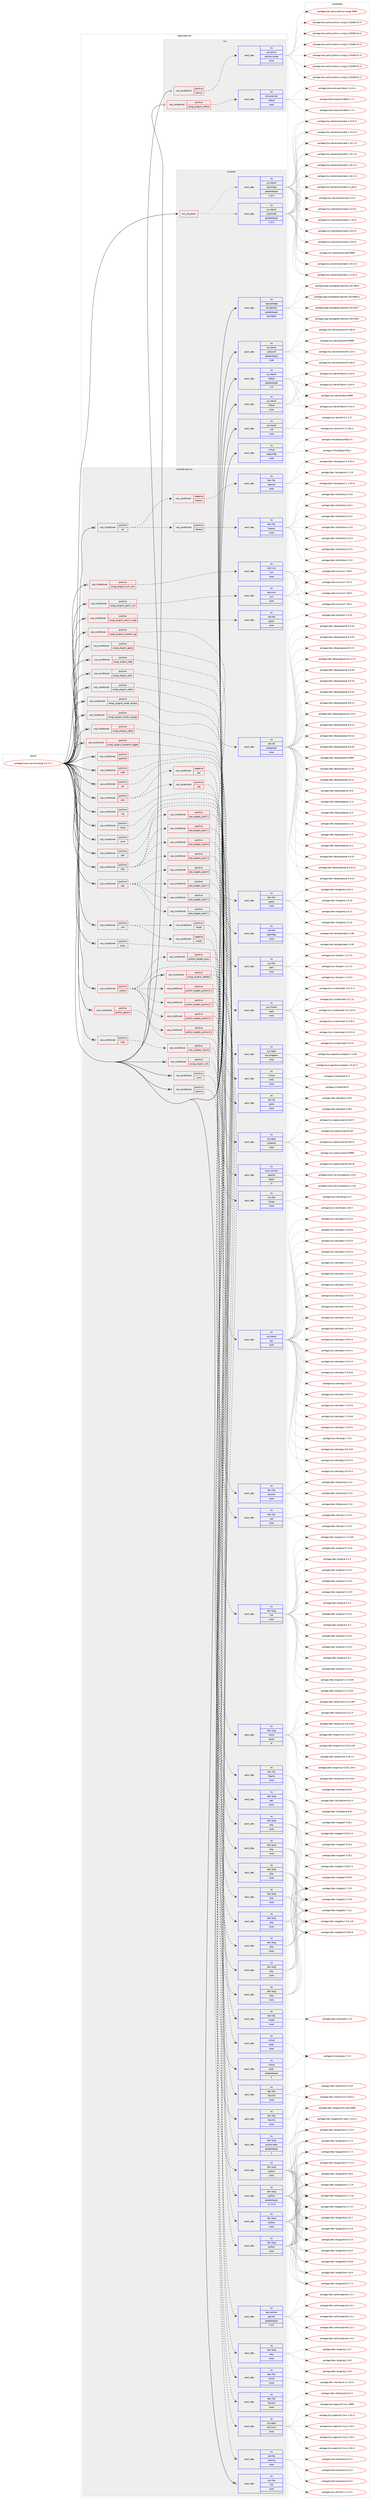 digraph prolog {

# *************
# Graph options
# *************

newrank=true;
concentrate=true;
compound=true;
graph [rankdir=LR,fontname=Helvetica,fontsize=10,ranksep=1.5];#, ranksep=2.5, nodesep=0.2];
edge  [arrowhead=vee];
node  [fontname=Helvetica,fontsize=10];

# **********
# The ebuild
# **********

subgraph cluster_leftcol {
color=gray;
rank=same;
label=<<i>ebuild</i>>;
id [label="portage://www-servers/uwsgi-2.0.17.1", color=red, width=4, href="../www-servers/uwsgi-2.0.17.1.svg"];
}

# ****************
# The dependencies
# ****************

subgraph cluster_midcol {
color=gray;
label=<<i>dependencies</i>>;
subgraph cluster_compile {
fillcolor="#eeeeee";
style=filled;
label=<<i>compile</i>>;
subgraph any7622 {
dependency444754 [label=<<TABLE BORDER="0" CELLBORDER="1" CELLSPACING="0" CELLPADDING="4"><TR><TD CELLPADDING="10">any_of_group</TD></TR></TABLE>>, shape=none, color=red];subgraph pack329692 {
dependency444755 [label=<<TABLE BORDER="0" CELLBORDER="1" CELLSPACING="0" CELLPADDING="4" WIDTH="220"><TR><TD ROWSPAN="6" CELLPADDING="30">pack_dep</TD></TR><TR><TD WIDTH="110">no</TD></TR><TR><TD>sys-devel</TD></TR><TR><TD>automake</TD></TR><TR><TD>greaterequal</TD></TR><TR><TD>1.16.1</TD></TR></TABLE>>, shape=none, color=blue];
}
dependency444754:e -> dependency444755:w [weight=20,style="dotted",arrowhead="oinv"];
subgraph pack329693 {
dependency444756 [label=<<TABLE BORDER="0" CELLBORDER="1" CELLSPACING="0" CELLPADDING="4" WIDTH="220"><TR><TD ROWSPAN="6" CELLPADDING="30">pack_dep</TD></TR><TR><TD WIDTH="110">no</TD></TR><TR><TD>sys-devel</TD></TR><TR><TD>automake</TD></TR><TR><TD>greaterequal</TD></TR><TR><TD>1.15.1</TD></TR></TABLE>>, shape=none, color=blue];
}
dependency444754:e -> dependency444756:w [weight=20,style="dotted",arrowhead="oinv"];
}
id:e -> dependency444754:w [weight=20,style="solid",arrowhead="vee"];
subgraph pack329694 {
dependency444757 [label=<<TABLE BORDER="0" CELLBORDER="1" CELLSPACING="0" CELLPADDING="4" WIDTH="220"><TR><TD ROWSPAN="6" CELLPADDING="30">pack_dep</TD></TR><TR><TD WIDTH="110">no</TD></TR><TR><TD>app-portage</TD></TR><TR><TD>elt-patches</TD></TR><TR><TD>greaterequal</TD></TR><TR><TD>20170815</TD></TR></TABLE>>, shape=none, color=blue];
}
id:e -> dependency444757:w [weight=20,style="solid",arrowhead="vee"];
subgraph pack329695 {
dependency444758 [label=<<TABLE BORDER="0" CELLBORDER="1" CELLSPACING="0" CELLPADDING="4" WIDTH="220"><TR><TD ROWSPAN="6" CELLPADDING="30">pack_dep</TD></TR><TR><TD WIDTH="110">no</TD></TR><TR><TD>sys-devel</TD></TR><TR><TD>autoconf</TD></TR><TR><TD>greaterequal</TD></TR><TR><TD>2.69</TD></TR></TABLE>>, shape=none, color=blue];
}
id:e -> dependency444758:w [weight=20,style="solid",arrowhead="vee"];
subgraph pack329696 {
dependency444759 [label=<<TABLE BORDER="0" CELLBORDER="1" CELLSPACING="0" CELLPADDING="4" WIDTH="220"><TR><TD ROWSPAN="6" CELLPADDING="30">pack_dep</TD></TR><TR><TD WIDTH="110">no</TD></TR><TR><TD>sys-devel</TD></TR><TR><TD>libtool</TD></TR><TR><TD>greaterequal</TD></TR><TR><TD>2.4</TD></TR></TABLE>>, shape=none, color=blue];
}
id:e -> dependency444759:w [weight=20,style="solid",arrowhead="vee"];
subgraph pack329697 {
dependency444760 [label=<<TABLE BORDER="0" CELLBORDER="1" CELLSPACING="0" CELLPADDING="4" WIDTH="220"><TR><TD ROWSPAN="6" CELLPADDING="30">pack_dep</TD></TR><TR><TD WIDTH="110">no</TD></TR><TR><TD>sys-devel</TD></TR><TR><TD>libtool</TD></TR><TR><TD>none</TD></TR><TR><TD></TD></TR></TABLE>>, shape=none, color=blue];
}
id:e -> dependency444760:w [weight=20,style="solid",arrowhead="vee"];
subgraph pack329698 {
dependency444761 [label=<<TABLE BORDER="0" CELLBORDER="1" CELLSPACING="0" CELLPADDING="4" WIDTH="220"><TR><TD ROWSPAN="6" CELLPADDING="30">pack_dep</TD></TR><TR><TD WIDTH="110">no</TD></TR><TR><TD>sys-devel</TD></TR><TR><TD>m4</TD></TR><TR><TD>none</TD></TR><TR><TD></TD></TR></TABLE>>, shape=none, color=blue];
}
id:e -> dependency444761:w [weight=20,style="solid",arrowhead="vee"];
subgraph pack329699 {
dependency444762 [label=<<TABLE BORDER="0" CELLBORDER="1" CELLSPACING="0" CELLPADDING="4" WIDTH="220"><TR><TD ROWSPAN="6" CELLPADDING="30">pack_dep</TD></TR><TR><TD WIDTH="110">no</TD></TR><TR><TD>virtual</TD></TR><TR><TD>pkgconfig</TD></TR><TR><TD>none</TD></TR><TR><TD></TD></TR></TABLE>>, shape=none, color=blue];
}
id:e -> dependency444762:w [weight=20,style="solid",arrowhead="vee"];
}
subgraph cluster_compileandrun {
fillcolor="#eeeeee";
style=filled;
label=<<i>compile and run</i>>;
subgraph cond107153 {
dependency444763 [label=<<TABLE BORDER="0" CELLBORDER="1" CELLSPACING="0" CELLPADDING="4"><TR><TD ROWSPAN="3" CELLPADDING="10">use_conditional</TD></TR><TR><TD>positive</TD></TR><TR><TD>apache2</TD></TR></TABLE>>, shape=none, color=red];
subgraph pack329700 {
dependency444764 [label=<<TABLE BORDER="0" CELLBORDER="1" CELLSPACING="0" CELLPADDING="4" WIDTH="220"><TR><TD ROWSPAN="6" CELLPADDING="30">pack_dep</TD></TR><TR><TD WIDTH="110">no</TD></TR><TR><TD>www-servers</TD></TR><TR><TD>apache</TD></TR><TR><TD>equal</TD></TR><TR><TD>2*</TD></TR></TABLE>>, shape=none, color=blue];
}
dependency444763:e -> dependency444764:w [weight=20,style="dashed",arrowhead="vee"];
}
id:e -> dependency444763:w [weight=20,style="solid",arrowhead="odotvee"];
subgraph cond107154 {
dependency444765 [label=<<TABLE BORDER="0" CELLBORDER="1" CELLSPACING="0" CELLPADDING="4"><TR><TD ROWSPAN="3" CELLPADDING="10">use_conditional</TD></TR><TR><TD>positive</TD></TR><TR><TD>caps</TD></TR></TABLE>>, shape=none, color=red];
subgraph pack329701 {
dependency444766 [label=<<TABLE BORDER="0" CELLBORDER="1" CELLSPACING="0" CELLPADDING="4" WIDTH="220"><TR><TD ROWSPAN="6" CELLPADDING="30">pack_dep</TD></TR><TR><TD WIDTH="110">no</TD></TR><TR><TD>sys-libs</TD></TR><TR><TD>libcap</TD></TR><TR><TD>none</TD></TR><TR><TD></TD></TR></TABLE>>, shape=none, color=blue];
}
dependency444765:e -> dependency444766:w [weight=20,style="dashed",arrowhead="vee"];
}
id:e -> dependency444765:w [weight=20,style="solid",arrowhead="odotvee"];
subgraph cond107155 {
dependency444767 [label=<<TABLE BORDER="0" CELLBORDER="1" CELLSPACING="0" CELLPADDING="4"><TR><TD ROWSPAN="3" CELLPADDING="10">use_conditional</TD></TR><TR><TD>positive</TD></TR><TR><TD>go</TD></TR></TABLE>>, shape=none, color=red];
subgraph pack329702 {
dependency444768 [label=<<TABLE BORDER="0" CELLBORDER="1" CELLSPACING="0" CELLPADDING="4" WIDTH="220"><TR><TD ROWSPAN="6" CELLPADDING="30">pack_dep</TD></TR><TR><TD WIDTH="110">no</TD></TR><TR><TD>sys-devel</TD></TR><TR><TD>gcc</TD></TR><TR><TD>none</TD></TR><TR><TD></TD></TR></TABLE>>, shape=none, color=blue];
}
dependency444767:e -> dependency444768:w [weight=20,style="dashed",arrowhead="vee"];
}
id:e -> dependency444767:w [weight=20,style="solid",arrowhead="odotvee"];
subgraph cond107156 {
dependency444769 [label=<<TABLE BORDER="0" CELLBORDER="1" CELLSPACING="0" CELLPADDING="4"><TR><TD ROWSPAN="3" CELLPADDING="10">use_conditional</TD></TR><TR><TD>positive</TD></TR><TR><TD>json</TD></TR></TABLE>>, shape=none, color=red];
subgraph cond107157 {
dependency444770 [label=<<TABLE BORDER="0" CELLBORDER="1" CELLSPACING="0" CELLPADDING="4"><TR><TD ROWSPAN="3" CELLPADDING="10">use_conditional</TD></TR><TR><TD>negative</TD></TR><TR><TD>yajl</TD></TR></TABLE>>, shape=none, color=red];
subgraph pack329703 {
dependency444771 [label=<<TABLE BORDER="0" CELLBORDER="1" CELLSPACING="0" CELLPADDING="4" WIDTH="220"><TR><TD ROWSPAN="6" CELLPADDING="30">pack_dep</TD></TR><TR><TD WIDTH="110">no</TD></TR><TR><TD>dev-libs</TD></TR><TR><TD>jansson</TD></TR><TR><TD>none</TD></TR><TR><TD></TD></TR></TABLE>>, shape=none, color=blue];
}
dependency444770:e -> dependency444771:w [weight=20,style="dashed",arrowhead="vee"];
}
dependency444769:e -> dependency444770:w [weight=20,style="dashed",arrowhead="vee"];
subgraph cond107158 {
dependency444772 [label=<<TABLE BORDER="0" CELLBORDER="1" CELLSPACING="0" CELLPADDING="4"><TR><TD ROWSPAN="3" CELLPADDING="10">use_conditional</TD></TR><TR><TD>positive</TD></TR><TR><TD>yajl</TD></TR></TABLE>>, shape=none, color=red];
subgraph pack329704 {
dependency444773 [label=<<TABLE BORDER="0" CELLBORDER="1" CELLSPACING="0" CELLPADDING="4" WIDTH="220"><TR><TD ROWSPAN="6" CELLPADDING="30">pack_dep</TD></TR><TR><TD WIDTH="110">no</TD></TR><TR><TD>dev-libs</TD></TR><TR><TD>yajl</TD></TR><TR><TD>none</TD></TR><TR><TD></TD></TR></TABLE>>, shape=none, color=blue];
}
dependency444772:e -> dependency444773:w [weight=20,style="dashed",arrowhead="vee"];
}
dependency444769:e -> dependency444772:w [weight=20,style="dashed",arrowhead="vee"];
}
id:e -> dependency444769:w [weight=20,style="solid",arrowhead="odotvee"];
subgraph cond107159 {
dependency444774 [label=<<TABLE BORDER="0" CELLBORDER="1" CELLSPACING="0" CELLPADDING="4"><TR><TD ROWSPAN="3" CELLPADDING="10">use_conditional</TD></TR><TR><TD>positive</TD></TR><TR><TD>lua</TD></TR></TABLE>>, shape=none, color=red];
subgraph pack329705 {
dependency444775 [label=<<TABLE BORDER="0" CELLBORDER="1" CELLSPACING="0" CELLPADDING="4" WIDTH="220"><TR><TD ROWSPAN="6" CELLPADDING="30">pack_dep</TD></TR><TR><TD WIDTH="110">no</TD></TR><TR><TD>dev-lang</TD></TR><TR><TD>lua</TD></TR><TR><TD>none</TD></TR><TR><TD></TD></TR></TABLE>>, shape=none, color=blue];
}
dependency444774:e -> dependency444775:w [weight=20,style="dashed",arrowhead="vee"];
}
id:e -> dependency444774:w [weight=20,style="solid",arrowhead="odotvee"];
subgraph cond107160 {
dependency444776 [label=<<TABLE BORDER="0" CELLBORDER="1" CELLSPACING="0" CELLPADDING="4"><TR><TD ROWSPAN="3" CELLPADDING="10">use_conditional</TD></TR><TR><TD>positive</TD></TR><TR><TD>mono</TD></TR></TABLE>>, shape=none, color=red];
subgraph pack329706 {
dependency444777 [label=<<TABLE BORDER="0" CELLBORDER="1" CELLSPACING="0" CELLPADDING="4" WIDTH="220"><TR><TD ROWSPAN="6" CELLPADDING="30">pack_dep</TD></TR><TR><TD WIDTH="110">no</TD></TR><TR><TD>dev-lang</TD></TR><TR><TD>mono</TD></TR><TR><TD>equal</TD></TR><TR><TD>4*</TD></TR></TABLE>>, shape=none, color=blue];
}
dependency444776:e -> dependency444777:w [weight=20,style="dashed",arrowhead="vee"];
}
id:e -> dependency444776:w [weight=20,style="solid",arrowhead="odotvee"];
subgraph cond107161 {
dependency444778 [label=<<TABLE BORDER="0" CELLBORDER="1" CELLSPACING="0" CELLPADDING="4"><TR><TD ROWSPAN="3" CELLPADDING="10">use_conditional</TD></TR><TR><TD>positive</TD></TR><TR><TD>pcre</TD></TR></TABLE>>, shape=none, color=red];
subgraph pack329707 {
dependency444779 [label=<<TABLE BORDER="0" CELLBORDER="1" CELLSPACING="0" CELLPADDING="4" WIDTH="220"><TR><TD ROWSPAN="6" CELLPADDING="30">pack_dep</TD></TR><TR><TD WIDTH="110">no</TD></TR><TR><TD>dev-libs</TD></TR><TR><TD>libpcre</TD></TR><TR><TD>none</TD></TR><TR><TD></TD></TR></TABLE>>, shape=none, color=blue];
}
dependency444778:e -> dependency444779:w [weight=20,style="dashed",arrowhead="vee"];
}
id:e -> dependency444778:w [weight=20,style="solid",arrowhead="odotvee"];
subgraph cond107162 {
dependency444780 [label=<<TABLE BORDER="0" CELLBORDER="1" CELLSPACING="0" CELLPADDING="4"><TR><TD ROWSPAN="3" CELLPADDING="10">use_conditional</TD></TR><TR><TD>positive</TD></TR><TR><TD>perl</TD></TR></TABLE>>, shape=none, color=red];
subgraph pack329708 {
dependency444781 [label=<<TABLE BORDER="0" CELLBORDER="1" CELLSPACING="0" CELLPADDING="4" WIDTH="220"><TR><TD ROWSPAN="6" CELLPADDING="30">pack_dep</TD></TR><TR><TD WIDTH="110">no</TD></TR><TR><TD>dev-lang</TD></TR><TR><TD>perl</TD></TR><TR><TD>none</TD></TR><TR><TD></TD></TR></TABLE>>, shape=none, color=blue];
}
dependency444780:e -> dependency444781:w [weight=20,style="dashed",arrowhead="vee"];
}
id:e -> dependency444780:w [weight=20,style="solid",arrowhead="odotvee"];
subgraph cond107163 {
dependency444782 [label=<<TABLE BORDER="0" CELLBORDER="1" CELLSPACING="0" CELLPADDING="4"><TR><TD ROWSPAN="3" CELLPADDING="10">use_conditional</TD></TR><TR><TD>positive</TD></TR><TR><TD>php</TD></TR></TABLE>>, shape=none, color=red];
subgraph cond107164 {
dependency444783 [label=<<TABLE BORDER="0" CELLBORDER="1" CELLSPACING="0" CELLPADDING="4"><TR><TD ROWSPAN="3" CELLPADDING="10">use_conditional</TD></TR><TR><TD>positive</TD></TR><TR><TD>php_targets_php5-6</TD></TR></TABLE>>, shape=none, color=red];
subgraph pack329709 {
dependency444784 [label=<<TABLE BORDER="0" CELLBORDER="1" CELLSPACING="0" CELLPADDING="4" WIDTH="220"><TR><TD ROWSPAN="6" CELLPADDING="30">pack_dep</TD></TR><TR><TD WIDTH="110">no</TD></TR><TR><TD>dev-lang</TD></TR><TR><TD>php</TD></TR><TR><TD>none</TD></TR><TR><TD></TD></TR></TABLE>>, shape=none, color=blue];
}
dependency444783:e -> dependency444784:w [weight=20,style="dashed",arrowhead="vee"];
}
dependency444782:e -> dependency444783:w [weight=20,style="dashed",arrowhead="vee"];
subgraph cond107165 {
dependency444785 [label=<<TABLE BORDER="0" CELLBORDER="1" CELLSPACING="0" CELLPADDING="4"><TR><TD ROWSPAN="3" CELLPADDING="10">use_conditional</TD></TR><TR><TD>positive</TD></TR><TR><TD>php_targets_php7-1</TD></TR></TABLE>>, shape=none, color=red];
subgraph pack329710 {
dependency444786 [label=<<TABLE BORDER="0" CELLBORDER="1" CELLSPACING="0" CELLPADDING="4" WIDTH="220"><TR><TD ROWSPAN="6" CELLPADDING="30">pack_dep</TD></TR><TR><TD WIDTH="110">no</TD></TR><TR><TD>dev-lang</TD></TR><TR><TD>php</TD></TR><TR><TD>none</TD></TR><TR><TD></TD></TR></TABLE>>, shape=none, color=blue];
}
dependency444785:e -> dependency444786:w [weight=20,style="dashed",arrowhead="vee"];
}
dependency444782:e -> dependency444785:w [weight=20,style="dashed",arrowhead="vee"];
subgraph cond107166 {
dependency444787 [label=<<TABLE BORDER="0" CELLBORDER="1" CELLSPACING="0" CELLPADDING="4"><TR><TD ROWSPAN="3" CELLPADDING="10">use_conditional</TD></TR><TR><TD>positive</TD></TR><TR><TD>php_targets_php7-2</TD></TR></TABLE>>, shape=none, color=red];
subgraph pack329711 {
dependency444788 [label=<<TABLE BORDER="0" CELLBORDER="1" CELLSPACING="0" CELLPADDING="4" WIDTH="220"><TR><TD ROWSPAN="6" CELLPADDING="30">pack_dep</TD></TR><TR><TD WIDTH="110">no</TD></TR><TR><TD>dev-lang</TD></TR><TR><TD>php</TD></TR><TR><TD>none</TD></TR><TR><TD></TD></TR></TABLE>>, shape=none, color=blue];
}
dependency444787:e -> dependency444788:w [weight=20,style="dashed",arrowhead="vee"];
}
dependency444782:e -> dependency444787:w [weight=20,style="dashed",arrowhead="vee"];
subgraph cond107167 {
dependency444789 [label=<<TABLE BORDER="0" CELLBORDER="1" CELLSPACING="0" CELLPADDING="4"><TR><TD ROWSPAN="3" CELLPADDING="10">use_conditional</TD></TR><TR><TD>positive</TD></TR><TR><TD>php_targets_php7-3</TD></TR></TABLE>>, shape=none, color=red];
subgraph pack329712 {
dependency444790 [label=<<TABLE BORDER="0" CELLBORDER="1" CELLSPACING="0" CELLPADDING="4" WIDTH="220"><TR><TD ROWSPAN="6" CELLPADDING="30">pack_dep</TD></TR><TR><TD WIDTH="110">no</TD></TR><TR><TD>dev-lang</TD></TR><TR><TD>php</TD></TR><TR><TD>none</TD></TR><TR><TD></TD></TR></TABLE>>, shape=none, color=blue];
}
dependency444789:e -> dependency444790:w [weight=20,style="dashed",arrowhead="vee"];
}
dependency444782:e -> dependency444789:w [weight=20,style="dashed",arrowhead="vee"];
}
id:e -> dependency444782:w [weight=20,style="solid",arrowhead="odotvee"];
subgraph cond107168 {
dependency444791 [label=<<TABLE BORDER="0" CELLBORDER="1" CELLSPACING="0" CELLPADDING="4"><TR><TD ROWSPAN="3" CELLPADDING="10">use_conditional</TD></TR><TR><TD>positive</TD></TR><TR><TD>php</TD></TR></TABLE>>, shape=none, color=red];
subgraph cond107169 {
dependency444792 [label=<<TABLE BORDER="0" CELLBORDER="1" CELLSPACING="0" CELLPADDING="4"><TR><TD ROWSPAN="3" CELLPADDING="10">use_conditional</TD></TR><TR><TD>positive</TD></TR><TR><TD>php_targets_php5-6</TD></TR></TABLE>>, shape=none, color=red];
subgraph pack329713 {
dependency444793 [label=<<TABLE BORDER="0" CELLBORDER="1" CELLSPACING="0" CELLPADDING="4" WIDTH="220"><TR><TD ROWSPAN="6" CELLPADDING="30">pack_dep</TD></TR><TR><TD WIDTH="110">no</TD></TR><TR><TD>dev-lang</TD></TR><TR><TD>php</TD></TR><TR><TD>none</TD></TR><TR><TD></TD></TR></TABLE>>, shape=none, color=blue];
}
dependency444792:e -> dependency444793:w [weight=20,style="dashed",arrowhead="vee"];
}
dependency444791:e -> dependency444792:w [weight=20,style="dashed",arrowhead="vee"];
subgraph cond107170 {
dependency444794 [label=<<TABLE BORDER="0" CELLBORDER="1" CELLSPACING="0" CELLPADDING="4"><TR><TD ROWSPAN="3" CELLPADDING="10">use_conditional</TD></TR><TR><TD>positive</TD></TR><TR><TD>php_targets_php7-1</TD></TR></TABLE>>, shape=none, color=red];
subgraph pack329714 {
dependency444795 [label=<<TABLE BORDER="0" CELLBORDER="1" CELLSPACING="0" CELLPADDING="4" WIDTH="220"><TR><TD ROWSPAN="6" CELLPADDING="30">pack_dep</TD></TR><TR><TD WIDTH="110">no</TD></TR><TR><TD>dev-lang</TD></TR><TR><TD>php</TD></TR><TR><TD>none</TD></TR><TR><TD></TD></TR></TABLE>>, shape=none, color=blue];
}
dependency444794:e -> dependency444795:w [weight=20,style="dashed",arrowhead="vee"];
}
dependency444791:e -> dependency444794:w [weight=20,style="dashed",arrowhead="vee"];
subgraph cond107171 {
dependency444796 [label=<<TABLE BORDER="0" CELLBORDER="1" CELLSPACING="0" CELLPADDING="4"><TR><TD ROWSPAN="3" CELLPADDING="10">use_conditional</TD></TR><TR><TD>positive</TD></TR><TR><TD>php_targets_php7-2</TD></TR></TABLE>>, shape=none, color=red];
subgraph pack329715 {
dependency444797 [label=<<TABLE BORDER="0" CELLBORDER="1" CELLSPACING="0" CELLPADDING="4" WIDTH="220"><TR><TD ROWSPAN="6" CELLPADDING="30">pack_dep</TD></TR><TR><TD WIDTH="110">no</TD></TR><TR><TD>dev-lang</TD></TR><TR><TD>php</TD></TR><TR><TD>none</TD></TR><TR><TD></TD></TR></TABLE>>, shape=none, color=blue];
}
dependency444796:e -> dependency444797:w [weight=20,style="dashed",arrowhead="vee"];
}
dependency444791:e -> dependency444796:w [weight=20,style="dashed",arrowhead="vee"];
subgraph cond107172 {
dependency444798 [label=<<TABLE BORDER="0" CELLBORDER="1" CELLSPACING="0" CELLPADDING="4"><TR><TD ROWSPAN="3" CELLPADDING="10">use_conditional</TD></TR><TR><TD>positive</TD></TR><TR><TD>php_targets_php7-3</TD></TR></TABLE>>, shape=none, color=red];
subgraph pack329716 {
dependency444799 [label=<<TABLE BORDER="0" CELLBORDER="1" CELLSPACING="0" CELLPADDING="4" WIDTH="220"><TR><TD ROWSPAN="6" CELLPADDING="30">pack_dep</TD></TR><TR><TD WIDTH="110">no</TD></TR><TR><TD>dev-lang</TD></TR><TR><TD>php</TD></TR><TR><TD>none</TD></TR><TR><TD></TD></TR></TABLE>>, shape=none, color=blue];
}
dependency444798:e -> dependency444799:w [weight=20,style="dashed",arrowhead="vee"];
}
dependency444791:e -> dependency444798:w [weight=20,style="dashed",arrowhead="vee"];
}
id:e -> dependency444791:w [weight=20,style="solid",arrowhead="odotvee"];
subgraph cond107173 {
dependency444800 [label=<<TABLE BORDER="0" CELLBORDER="1" CELLSPACING="0" CELLPADDING="4"><TR><TD ROWSPAN="3" CELLPADDING="10">use_conditional</TD></TR><TR><TD>positive</TD></TR><TR><TD>pypy</TD></TR></TABLE>>, shape=none, color=red];
subgraph pack329717 {
dependency444801 [label=<<TABLE BORDER="0" CELLBORDER="1" CELLSPACING="0" CELLPADDING="4" WIDTH="220"><TR><TD ROWSPAN="6" CELLPADDING="30">pack_dep</TD></TR><TR><TD WIDTH="110">no</TD></TR><TR><TD>virtual</TD></TR><TR><TD>pypy</TD></TR><TR><TD>none</TD></TR><TR><TD></TD></TR></TABLE>>, shape=none, color=blue];
}
dependency444800:e -> dependency444801:w [weight=20,style="dashed",arrowhead="vee"];
}
id:e -> dependency444800:w [weight=20,style="solid",arrowhead="odotvee"];
subgraph cond107174 {
dependency444802 [label=<<TABLE BORDER="0" CELLBORDER="1" CELLSPACING="0" CELLPADDING="4"><TR><TD ROWSPAN="3" CELLPADDING="10">use_conditional</TD></TR><TR><TD>positive</TD></TR><TR><TD>python</TD></TR></TABLE>>, shape=none, color=red];
subgraph cond107175 {
dependency444803 [label=<<TABLE BORDER="0" CELLBORDER="1" CELLSPACING="0" CELLPADDING="4"><TR><TD ROWSPAN="3" CELLPADDING="10">use_conditional</TD></TR><TR><TD>positive</TD></TR><TR><TD>python_targets_pypy</TD></TR></TABLE>>, shape=none, color=red];
subgraph pack329718 {
dependency444804 [label=<<TABLE BORDER="0" CELLBORDER="1" CELLSPACING="0" CELLPADDING="4" WIDTH="220"><TR><TD ROWSPAN="6" CELLPADDING="30">pack_dep</TD></TR><TR><TD WIDTH="110">no</TD></TR><TR><TD>virtual</TD></TR><TR><TD>pypy</TD></TR><TR><TD>greaterequal</TD></TR><TR><TD>5</TD></TR></TABLE>>, shape=none, color=blue];
}
dependency444803:e -> dependency444804:w [weight=20,style="dashed",arrowhead="vee"];
}
dependency444802:e -> dependency444803:w [weight=20,style="dashed",arrowhead="vee"];
subgraph cond107176 {
dependency444805 [label=<<TABLE BORDER="0" CELLBORDER="1" CELLSPACING="0" CELLPADDING="4"><TR><TD ROWSPAN="3" CELLPADDING="10">use_conditional</TD></TR><TR><TD>positive</TD></TR><TR><TD>python_targets_python2_7</TD></TR></TABLE>>, shape=none, color=red];
subgraph pack329719 {
dependency444806 [label=<<TABLE BORDER="0" CELLBORDER="1" CELLSPACING="0" CELLPADDING="4" WIDTH="220"><TR><TD ROWSPAN="6" CELLPADDING="30">pack_dep</TD></TR><TR><TD WIDTH="110">no</TD></TR><TR><TD>dev-lang</TD></TR><TR><TD>python</TD></TR><TR><TD>greaterequal</TD></TR><TR><TD>2.7.5-r2</TD></TR></TABLE>>, shape=none, color=blue];
}
dependency444805:e -> dependency444806:w [weight=20,style="dashed",arrowhead="vee"];
}
dependency444802:e -> dependency444805:w [weight=20,style="dashed",arrowhead="vee"];
subgraph cond107177 {
dependency444807 [label=<<TABLE BORDER="0" CELLBORDER="1" CELLSPACING="0" CELLPADDING="4"><TR><TD ROWSPAN="3" CELLPADDING="10">use_conditional</TD></TR><TR><TD>positive</TD></TR><TR><TD>python_targets_python3_5</TD></TR></TABLE>>, shape=none, color=red];
subgraph pack329720 {
dependency444808 [label=<<TABLE BORDER="0" CELLBORDER="1" CELLSPACING="0" CELLPADDING="4" WIDTH="220"><TR><TD ROWSPAN="6" CELLPADDING="30">pack_dep</TD></TR><TR><TD WIDTH="110">no</TD></TR><TR><TD>dev-lang</TD></TR><TR><TD>python</TD></TR><TR><TD>none</TD></TR><TR><TD></TD></TR></TABLE>>, shape=none, color=blue];
}
dependency444807:e -> dependency444808:w [weight=20,style="dashed",arrowhead="vee"];
}
dependency444802:e -> dependency444807:w [weight=20,style="dashed",arrowhead="vee"];
subgraph cond107178 {
dependency444809 [label=<<TABLE BORDER="0" CELLBORDER="1" CELLSPACING="0" CELLPADDING="4"><TR><TD ROWSPAN="3" CELLPADDING="10">use_conditional</TD></TR><TR><TD>positive</TD></TR><TR><TD>python_targets_python3_6</TD></TR></TABLE>>, shape=none, color=red];
subgraph pack329721 {
dependency444810 [label=<<TABLE BORDER="0" CELLBORDER="1" CELLSPACING="0" CELLPADDING="4" WIDTH="220"><TR><TD ROWSPAN="6" CELLPADDING="30">pack_dep</TD></TR><TR><TD WIDTH="110">no</TD></TR><TR><TD>dev-lang</TD></TR><TR><TD>python</TD></TR><TR><TD>none</TD></TR><TR><TD></TD></TR></TABLE>>, shape=none, color=blue];
}
dependency444809:e -> dependency444810:w [weight=20,style="dashed",arrowhead="vee"];
}
dependency444802:e -> dependency444809:w [weight=20,style="dashed",arrowhead="vee"];
subgraph cond107179 {
dependency444811 [label=<<TABLE BORDER="0" CELLBORDER="1" CELLSPACING="0" CELLPADDING="4"><TR><TD ROWSPAN="3" CELLPADDING="10">use_conditional</TD></TR><TR><TD>positive</TD></TR><TR><TD>python_targets_python3_7</TD></TR></TABLE>>, shape=none, color=red];
subgraph pack329722 {
dependency444812 [label=<<TABLE BORDER="0" CELLBORDER="1" CELLSPACING="0" CELLPADDING="4" WIDTH="220"><TR><TD ROWSPAN="6" CELLPADDING="30">pack_dep</TD></TR><TR><TD WIDTH="110">no</TD></TR><TR><TD>dev-lang</TD></TR><TR><TD>python</TD></TR><TR><TD>none</TD></TR><TR><TD></TD></TR></TABLE>>, shape=none, color=blue];
}
dependency444811:e -> dependency444812:w [weight=20,style="dashed",arrowhead="vee"];
}
dependency444802:e -> dependency444811:w [weight=20,style="dashed",arrowhead="vee"];
subgraph pack329723 {
dependency444813 [label=<<TABLE BORDER="0" CELLBORDER="1" CELLSPACING="0" CELLPADDING="4" WIDTH="220"><TR><TD ROWSPAN="6" CELLPADDING="30">pack_dep</TD></TR><TR><TD WIDTH="110">no</TD></TR><TR><TD>dev-lang</TD></TR><TR><TD>python-exec</TD></TR><TR><TD>greaterequal</TD></TR><TR><TD>2</TD></TR></TABLE>>, shape=none, color=blue];
}
dependency444802:e -> dependency444813:w [weight=20,style="dashed",arrowhead="vee"];
}
id:e -> dependency444802:w [weight=20,style="solid",arrowhead="odotvee"];
subgraph cond107180 {
dependency444814 [label=<<TABLE BORDER="0" CELLBORDER="1" CELLSPACING="0" CELLPADDING="4"><TR><TD ROWSPAN="3" CELLPADDING="10">use_conditional</TD></TR><TR><TD>positive</TD></TR><TR><TD>python_gevent</TD></TR></TABLE>>, shape=none, color=red];
subgraph pack329724 {
dependency444815 [label=<<TABLE BORDER="0" CELLBORDER="1" CELLSPACING="0" CELLPADDING="4" WIDTH="220"><TR><TD ROWSPAN="6" CELLPADDING="30">pack_dep</TD></TR><TR><TD WIDTH="110">no</TD></TR><TR><TD>dev-python</TD></TR><TR><TD>gevent</TD></TR><TR><TD>greaterequal</TD></TR><TR><TD>1.3.5</TD></TR></TABLE>>, shape=none, color=blue];
}
dependency444814:e -> dependency444815:w [weight=20,style="dashed",arrowhead="vee"];
}
id:e -> dependency444814:w [weight=20,style="solid",arrowhead="odotvee"];
subgraph cond107181 {
dependency444816 [label=<<TABLE BORDER="0" CELLBORDER="1" CELLSPACING="0" CELLPADDING="4"><TR><TD ROWSPAN="3" CELLPADDING="10">use_conditional</TD></TR><TR><TD>positive</TD></TR><TR><TD>ruby</TD></TR></TABLE>>, shape=none, color=red];
subgraph cond107182 {
dependency444817 [label=<<TABLE BORDER="0" CELLBORDER="1" CELLSPACING="0" CELLPADDING="4"><TR><TD ROWSPAN="3" CELLPADDING="10">use_conditional</TD></TR><TR><TD>positive</TD></TR><TR><TD>ruby_targets_ruby24</TD></TR></TABLE>>, shape=none, color=red];
subgraph pack329725 {
dependency444818 [label=<<TABLE BORDER="0" CELLBORDER="1" CELLSPACING="0" CELLPADDING="4" WIDTH="220"><TR><TD ROWSPAN="6" CELLPADDING="30">pack_dep</TD></TR><TR><TD WIDTH="110">no</TD></TR><TR><TD>dev-lang</TD></TR><TR><TD>ruby</TD></TR><TR><TD>none</TD></TR><TR><TD></TD></TR></TABLE>>, shape=none, color=blue];
}
dependency444817:e -> dependency444818:w [weight=20,style="dashed",arrowhead="vee"];
}
dependency444816:e -> dependency444817:w [weight=20,style="dashed",arrowhead="vee"];
}
id:e -> dependency444816:w [weight=20,style="solid",arrowhead="odotvee"];
subgraph cond107183 {
dependency444819 [label=<<TABLE BORDER="0" CELLBORDER="1" CELLSPACING="0" CELLPADDING="4"><TR><TD ROWSPAN="3" CELLPADDING="10">use_conditional</TD></TR><TR><TD>positive</TD></TR><TR><TD>ssl</TD></TR></TABLE>>, shape=none, color=red];
subgraph cond107184 {
dependency444820 [label=<<TABLE BORDER="0" CELLBORDER="1" CELLSPACING="0" CELLPADDING="4"><TR><TD ROWSPAN="3" CELLPADDING="10">use_conditional</TD></TR><TR><TD>negative</TD></TR><TR><TD>libressl</TD></TR></TABLE>>, shape=none, color=red];
subgraph pack329726 {
dependency444821 [label=<<TABLE BORDER="0" CELLBORDER="1" CELLSPACING="0" CELLPADDING="4" WIDTH="220"><TR><TD ROWSPAN="6" CELLPADDING="30">pack_dep</TD></TR><TR><TD WIDTH="110">no</TD></TR><TR><TD>dev-libs</TD></TR><TR><TD>openssl</TD></TR><TR><TD>none</TD></TR><TR><TD></TD></TR></TABLE>>, shape=none, color=blue];
}
dependency444820:e -> dependency444821:w [weight=20,style="dashed",arrowhead="vee"];
}
dependency444819:e -> dependency444820:w [weight=20,style="dashed",arrowhead="vee"];
subgraph cond107185 {
dependency444822 [label=<<TABLE BORDER="0" CELLBORDER="1" CELLSPACING="0" CELLPADDING="4"><TR><TD ROWSPAN="3" CELLPADDING="10">use_conditional</TD></TR><TR><TD>positive</TD></TR><TR><TD>libressl</TD></TR></TABLE>>, shape=none, color=red];
subgraph pack329727 {
dependency444823 [label=<<TABLE BORDER="0" CELLBORDER="1" CELLSPACING="0" CELLPADDING="4" WIDTH="220"><TR><TD ROWSPAN="6" CELLPADDING="30">pack_dep</TD></TR><TR><TD WIDTH="110">no</TD></TR><TR><TD>dev-libs</TD></TR><TR><TD>libressl</TD></TR><TR><TD>none</TD></TR><TR><TD></TD></TR></TABLE>>, shape=none, color=blue];
}
dependency444822:e -> dependency444823:w [weight=20,style="dashed",arrowhead="vee"];
}
dependency444819:e -> dependency444822:w [weight=20,style="dashed",arrowhead="vee"];
}
id:e -> dependency444819:w [weight=20,style="solid",arrowhead="odotvee"];
subgraph cond107186 {
dependency444824 [label=<<TABLE BORDER="0" CELLBORDER="1" CELLSPACING="0" CELLPADDING="4"><TR><TD ROWSPAN="3" CELLPADDING="10">use_conditional</TD></TR><TR><TD>positive</TD></TR><TR><TD>uwsgi_plugins_alarm_curl</TD></TR></TABLE>>, shape=none, color=red];
subgraph pack329728 {
dependency444825 [label=<<TABLE BORDER="0" CELLBORDER="1" CELLSPACING="0" CELLPADDING="4" WIDTH="220"><TR><TD ROWSPAN="6" CELLPADDING="30">pack_dep</TD></TR><TR><TD WIDTH="110">no</TD></TR><TR><TD>net-misc</TD></TR><TR><TD>curl</TD></TR><TR><TD>none</TD></TR><TR><TD></TD></TR></TABLE>>, shape=none, color=blue];
}
dependency444824:e -> dependency444825:w [weight=20,style="dashed",arrowhead="vee"];
}
id:e -> dependency444824:w [weight=20,style="solid",arrowhead="odotvee"];
subgraph cond107187 {
dependency444826 [label=<<TABLE BORDER="0" CELLBORDER="1" CELLSPACING="0" CELLPADDING="4"><TR><TD ROWSPAN="3" CELLPADDING="10">use_conditional</TD></TR><TR><TD>positive</TD></TR><TR><TD>uwsgi_plugins_alarm_xmpp</TD></TR></TABLE>>, shape=none, color=red];
subgraph pack329729 {
dependency444827 [label=<<TABLE BORDER="0" CELLBORDER="1" CELLSPACING="0" CELLPADDING="4" WIDTH="220"><TR><TD ROWSPAN="6" CELLPADDING="30">pack_dep</TD></TR><TR><TD WIDTH="110">no</TD></TR><TR><TD>net-libs</TD></TR><TR><TD>gloox</TD></TR><TR><TD>none</TD></TR><TR><TD></TD></TR></TABLE>>, shape=none, color=blue];
}
dependency444826:e -> dependency444827:w [weight=20,style="dashed",arrowhead="vee"];
}
id:e -> dependency444826:w [weight=20,style="solid",arrowhead="odotvee"];
subgraph cond107188 {
dependency444828 [label=<<TABLE BORDER="0" CELLBORDER="1" CELLSPACING="0" CELLPADDING="4"><TR><TD ROWSPAN="3" CELLPADDING="10">use_conditional</TD></TR><TR><TD>positive</TD></TR><TR><TD>uwsgi_plugins_curl_cron</TD></TR></TABLE>>, shape=none, color=red];
subgraph pack329730 {
dependency444829 [label=<<TABLE BORDER="0" CELLBORDER="1" CELLSPACING="0" CELLPADDING="4" WIDTH="220"><TR><TD ROWSPAN="6" CELLPADDING="30">pack_dep</TD></TR><TR><TD WIDTH="110">no</TD></TR><TR><TD>net-misc</TD></TR><TR><TD>curl</TD></TR><TR><TD>none</TD></TR><TR><TD></TD></TR></TABLE>>, shape=none, color=blue];
}
dependency444828:e -> dependency444829:w [weight=20,style="dashed",arrowhead="vee"];
}
id:e -> dependency444828:w [weight=20,style="solid",arrowhead="odotvee"];
subgraph cond107189 {
dependency444830 [label=<<TABLE BORDER="0" CELLBORDER="1" CELLSPACING="0" CELLPADDING="4"><TR><TD ROWSPAN="3" CELLPADDING="10">use_conditional</TD></TR><TR><TD>positive</TD></TR><TR><TD>uwsgi_plugins_emperor_pg</TD></TR></TABLE>>, shape=none, color=red];
subgraph pack329731 {
dependency444831 [label=<<TABLE BORDER="0" CELLBORDER="1" CELLSPACING="0" CELLPADDING="4" WIDTH="220"><TR><TD ROWSPAN="6" CELLPADDING="30">pack_dep</TD></TR><TR><TD WIDTH="110">no</TD></TR><TR><TD>dev-db</TD></TR><TR><TD>postgresql</TD></TR><TR><TD>none</TD></TR><TR><TD></TD></TR></TABLE>>, shape=none, color=blue];
}
dependency444830:e -> dependency444831:w [weight=20,style="dashed",arrowhead="vee"];
}
id:e -> dependency444830:w [weight=20,style="solid",arrowhead="odotvee"];
subgraph cond107190 {
dependency444832 [label=<<TABLE BORDER="0" CELLBORDER="1" CELLSPACING="0" CELLPADDING="4"><TR><TD ROWSPAN="3" CELLPADDING="10">use_conditional</TD></TR><TR><TD>positive</TD></TR><TR><TD>uwsgi_plugins_geoip</TD></TR></TABLE>>, shape=none, color=red];
subgraph pack329732 {
dependency444833 [label=<<TABLE BORDER="0" CELLBORDER="1" CELLSPACING="0" CELLPADDING="4" WIDTH="220"><TR><TD ROWSPAN="6" CELLPADDING="30">pack_dep</TD></TR><TR><TD WIDTH="110">no</TD></TR><TR><TD>dev-libs</TD></TR><TR><TD>geoip</TD></TR><TR><TD>none</TD></TR><TR><TD></TD></TR></TABLE>>, shape=none, color=blue];
}
dependency444832:e -> dependency444833:w [weight=20,style="dashed",arrowhead="vee"];
}
id:e -> dependency444832:w [weight=20,style="solid",arrowhead="odotvee"];
subgraph cond107191 {
dependency444834 [label=<<TABLE BORDER="0" CELLBORDER="1" CELLSPACING="0" CELLPADDING="4"><TR><TD ROWSPAN="3" CELLPADDING="10">use_conditional</TD></TR><TR><TD>positive</TD></TR><TR><TD>uwsgi_plugins_ldap</TD></TR></TABLE>>, shape=none, color=red];
subgraph pack329733 {
dependency444835 [label=<<TABLE BORDER="0" CELLBORDER="1" CELLSPACING="0" CELLPADDING="4" WIDTH="220"><TR><TD ROWSPAN="6" CELLPADDING="30">pack_dep</TD></TR><TR><TD WIDTH="110">no</TD></TR><TR><TD>net-nds</TD></TR><TR><TD>openldap</TD></TR><TR><TD>none</TD></TR><TR><TD></TD></TR></TABLE>>, shape=none, color=blue];
}
dependency444834:e -> dependency444835:w [weight=20,style="dashed",arrowhead="vee"];
}
id:e -> dependency444834:w [weight=20,style="solid",arrowhead="odotvee"];
subgraph cond107192 {
dependency444836 [label=<<TABLE BORDER="0" CELLBORDER="1" CELLSPACING="0" CELLPADDING="4"><TR><TD ROWSPAN="3" CELLPADDING="10">use_conditional</TD></TR><TR><TD>positive</TD></TR><TR><TD>uwsgi_plugins_pam</TD></TR></TABLE>>, shape=none, color=red];
subgraph pack329734 {
dependency444837 [label=<<TABLE BORDER="0" CELLBORDER="1" CELLSPACING="0" CELLPADDING="4" WIDTH="220"><TR><TD ROWSPAN="6" CELLPADDING="30">pack_dep</TD></TR><TR><TD WIDTH="110">no</TD></TR><TR><TD>sys-libs</TD></TR><TR><TD>pam</TD></TR><TR><TD>none</TD></TR><TR><TD></TD></TR></TABLE>>, shape=none, color=blue];
}
dependency444836:e -> dependency444837:w [weight=20,style="dashed",arrowhead="vee"];
}
id:e -> dependency444836:w [weight=20,style="solid",arrowhead="odotvee"];
subgraph cond107193 {
dependency444838 [label=<<TABLE BORDER="0" CELLBORDER="1" CELLSPACING="0" CELLPADDING="4"><TR><TD ROWSPAN="3" CELLPADDING="10">use_conditional</TD></TR><TR><TD>positive</TD></TR><TR><TD>uwsgi_plugins_rados</TD></TR></TABLE>>, shape=none, color=red];
subgraph pack329735 {
dependency444839 [label=<<TABLE BORDER="0" CELLBORDER="1" CELLSPACING="0" CELLPADDING="4" WIDTH="220"><TR><TD ROWSPAN="6" CELLPADDING="30">pack_dep</TD></TR><TR><TD WIDTH="110">no</TD></TR><TR><TD>sys-cluster</TD></TR><TR><TD>ceph</TD></TR><TR><TD>none</TD></TR><TR><TD></TD></TR></TABLE>>, shape=none, color=blue];
}
dependency444838:e -> dependency444839:w [weight=20,style="dashed",arrowhead="vee"];
}
id:e -> dependency444838:w [weight=20,style="solid",arrowhead="odotvee"];
subgraph cond107194 {
dependency444840 [label=<<TABLE BORDER="0" CELLBORDER="1" CELLSPACING="0" CELLPADDING="4"><TR><TD ROWSPAN="3" CELLPADDING="10">use_conditional</TD></TR><TR><TD>positive</TD></TR><TR><TD>uwsgi_plugins_router_access</TD></TR></TABLE>>, shape=none, color=red];
subgraph pack329736 {
dependency444841 [label=<<TABLE BORDER="0" CELLBORDER="1" CELLSPACING="0" CELLPADDING="4" WIDTH="220"><TR><TD ROWSPAN="6" CELLPADDING="30">pack_dep</TD></TR><TR><TD WIDTH="110">no</TD></TR><TR><TD>sys-apps</TD></TR><TR><TD>tcp-wrappers</TD></TR><TR><TD>none</TD></TR><TR><TD></TD></TR></TABLE>>, shape=none, color=blue];
}
dependency444840:e -> dependency444841:w [weight=20,style="dashed",arrowhead="vee"];
}
id:e -> dependency444840:w [weight=20,style="solid",arrowhead="odotvee"];
subgraph cond107195 {
dependency444842 [label=<<TABLE BORDER="0" CELLBORDER="1" CELLSPACING="0" CELLPADDING="4"><TR><TD ROWSPAN="3" CELLPADDING="10">use_conditional</TD></TR><TR><TD>positive</TD></TR><TR><TD>uwsgi_plugins_router_spnego</TD></TR></TABLE>>, shape=none, color=red];
subgraph pack329737 {
dependency444843 [label=<<TABLE BORDER="0" CELLBORDER="1" CELLSPACING="0" CELLPADDING="4" WIDTH="220"><TR><TD ROWSPAN="6" CELLPADDING="30">pack_dep</TD></TR><TR><TD WIDTH="110">no</TD></TR><TR><TD>virtual</TD></TR><TR><TD>krb5</TD></TR><TR><TD>none</TD></TR><TR><TD></TD></TR></TABLE>>, shape=none, color=blue];
}
dependency444842:e -> dependency444843:w [weight=20,style="dashed",arrowhead="vee"];
}
id:e -> dependency444842:w [weight=20,style="solid",arrowhead="odotvee"];
subgraph cond107196 {
dependency444844 [label=<<TABLE BORDER="0" CELLBORDER="1" CELLSPACING="0" CELLPADDING="4"><TR><TD ROWSPAN="3" CELLPADDING="10">use_conditional</TD></TR><TR><TD>positive</TD></TR><TR><TD>uwsgi_plugins_sqlite</TD></TR></TABLE>>, shape=none, color=red];
subgraph pack329738 {
dependency444845 [label=<<TABLE BORDER="0" CELLBORDER="1" CELLSPACING="0" CELLPADDING="4" WIDTH="220"><TR><TD ROWSPAN="6" CELLPADDING="30">pack_dep</TD></TR><TR><TD WIDTH="110">no</TD></TR><TR><TD>dev-db</TD></TR><TR><TD>sqlite</TD></TR><TR><TD>none</TD></TR><TR><TD></TD></TR></TABLE>>, shape=none, color=blue];
}
dependency444844:e -> dependency444845:w [weight=20,style="dashed",arrowhead="vee"];
}
id:e -> dependency444844:w [weight=20,style="solid",arrowhead="odotvee"];
subgraph cond107197 {
dependency444846 [label=<<TABLE BORDER="0" CELLBORDER="1" CELLSPACING="0" CELLPADDING="4"><TR><TD ROWSPAN="3" CELLPADDING="10">use_conditional</TD></TR><TR><TD>positive</TD></TR><TR><TD>uwsgi_plugins_systemd_logger</TD></TR></TABLE>>, shape=none, color=red];
subgraph pack329739 {
dependency444847 [label=<<TABLE BORDER="0" CELLBORDER="1" CELLSPACING="0" CELLPADDING="4" WIDTH="220"><TR><TD ROWSPAN="6" CELLPADDING="30">pack_dep</TD></TR><TR><TD WIDTH="110">no</TD></TR><TR><TD>sys-apps</TD></TR><TR><TD>systemd</TD></TR><TR><TD>none</TD></TR><TR><TD></TD></TR></TABLE>>, shape=none, color=blue];
}
dependency444846:e -> dependency444847:w [weight=20,style="dashed",arrowhead="vee"];
}
id:e -> dependency444846:w [weight=20,style="solid",arrowhead="odotvee"];
subgraph cond107198 {
dependency444848 [label=<<TABLE BORDER="0" CELLBORDER="1" CELLSPACING="0" CELLPADDING="4"><TR><TD ROWSPAN="3" CELLPADDING="10">use_conditional</TD></TR><TR><TD>positive</TD></TR><TR><TD>uwsgi_plugins_webdav</TD></TR></TABLE>>, shape=none, color=red];
subgraph pack329740 {
dependency444849 [label=<<TABLE BORDER="0" CELLBORDER="1" CELLSPACING="0" CELLPADDING="4" WIDTH="220"><TR><TD ROWSPAN="6" CELLPADDING="30">pack_dep</TD></TR><TR><TD WIDTH="110">no</TD></TR><TR><TD>dev-libs</TD></TR><TR><TD>libxml2</TD></TR><TR><TD>none</TD></TR><TR><TD></TD></TR></TABLE>>, shape=none, color=blue];
}
dependency444848:e -> dependency444849:w [weight=20,style="dashed",arrowhead="vee"];
}
id:e -> dependency444848:w [weight=20,style="solid",arrowhead="odotvee"];
subgraph cond107199 {
dependency444850 [label=<<TABLE BORDER="0" CELLBORDER="1" CELLSPACING="0" CELLPADDING="4"><TR><TD ROWSPAN="3" CELLPADDING="10">use_conditional</TD></TR><TR><TD>positive</TD></TR><TR><TD>uwsgi_plugins_xslt</TD></TR></TABLE>>, shape=none, color=red];
subgraph pack329741 {
dependency444851 [label=<<TABLE BORDER="0" CELLBORDER="1" CELLSPACING="0" CELLPADDING="4" WIDTH="220"><TR><TD ROWSPAN="6" CELLPADDING="30">pack_dep</TD></TR><TR><TD WIDTH="110">no</TD></TR><TR><TD>dev-libs</TD></TR><TR><TD>libxslt</TD></TR><TR><TD>none</TD></TR><TR><TD></TD></TR></TABLE>>, shape=none, color=blue];
}
dependency444850:e -> dependency444851:w [weight=20,style="dashed",arrowhead="vee"];
}
id:e -> dependency444850:w [weight=20,style="solid",arrowhead="odotvee"];
subgraph cond107200 {
dependency444852 [label=<<TABLE BORDER="0" CELLBORDER="1" CELLSPACING="0" CELLPADDING="4"><TR><TD ROWSPAN="3" CELLPADDING="10">use_conditional</TD></TR><TR><TD>positive</TD></TR><TR><TD>xml</TD></TR></TABLE>>, shape=none, color=red];
subgraph cond107201 {
dependency444853 [label=<<TABLE BORDER="0" CELLBORDER="1" CELLSPACING="0" CELLPADDING="4"><TR><TD ROWSPAN="3" CELLPADDING="10">use_conditional</TD></TR><TR><TD>negative</TD></TR><TR><TD>expat</TD></TR></TABLE>>, shape=none, color=red];
subgraph pack329742 {
dependency444854 [label=<<TABLE BORDER="0" CELLBORDER="1" CELLSPACING="0" CELLPADDING="4" WIDTH="220"><TR><TD ROWSPAN="6" CELLPADDING="30">pack_dep</TD></TR><TR><TD WIDTH="110">no</TD></TR><TR><TD>dev-libs</TD></TR><TR><TD>libxml2</TD></TR><TR><TD>none</TD></TR><TR><TD></TD></TR></TABLE>>, shape=none, color=blue];
}
dependency444853:e -> dependency444854:w [weight=20,style="dashed",arrowhead="vee"];
}
dependency444852:e -> dependency444853:w [weight=20,style="dashed",arrowhead="vee"];
subgraph cond107202 {
dependency444855 [label=<<TABLE BORDER="0" CELLBORDER="1" CELLSPACING="0" CELLPADDING="4"><TR><TD ROWSPAN="3" CELLPADDING="10">use_conditional</TD></TR><TR><TD>positive</TD></TR><TR><TD>expat</TD></TR></TABLE>>, shape=none, color=red];
subgraph pack329743 {
dependency444856 [label=<<TABLE BORDER="0" CELLBORDER="1" CELLSPACING="0" CELLPADDING="4" WIDTH="220"><TR><TD ROWSPAN="6" CELLPADDING="30">pack_dep</TD></TR><TR><TD WIDTH="110">no</TD></TR><TR><TD>dev-libs</TD></TR><TR><TD>expat</TD></TR><TR><TD>none</TD></TR><TR><TD></TD></TR></TABLE>>, shape=none, color=blue];
}
dependency444855:e -> dependency444856:w [weight=20,style="dashed",arrowhead="vee"];
}
dependency444852:e -> dependency444855:w [weight=20,style="dashed",arrowhead="vee"];
}
id:e -> dependency444852:w [weight=20,style="solid",arrowhead="odotvee"];
subgraph cond107203 {
dependency444857 [label=<<TABLE BORDER="0" CELLBORDER="1" CELLSPACING="0" CELLPADDING="4"><TR><TD ROWSPAN="3" CELLPADDING="10">use_conditional</TD></TR><TR><TD>positive</TD></TR><TR><TD>yaml</TD></TR></TABLE>>, shape=none, color=red];
subgraph pack329744 {
dependency444858 [label=<<TABLE BORDER="0" CELLBORDER="1" CELLSPACING="0" CELLPADDING="4" WIDTH="220"><TR><TD ROWSPAN="6" CELLPADDING="30">pack_dep</TD></TR><TR><TD WIDTH="110">no</TD></TR><TR><TD>dev-libs</TD></TR><TR><TD>libyaml</TD></TR><TR><TD>none</TD></TR><TR><TD></TD></TR></TABLE>>, shape=none, color=blue];
}
dependency444857:e -> dependency444858:w [weight=20,style="dashed",arrowhead="vee"];
}
id:e -> dependency444857:w [weight=20,style="solid",arrowhead="odotvee"];
subgraph cond107204 {
dependency444859 [label=<<TABLE BORDER="0" CELLBORDER="1" CELLSPACING="0" CELLPADDING="4"><TR><TD ROWSPAN="3" CELLPADDING="10">use_conditional</TD></TR><TR><TD>positive</TD></TR><TR><TD>zeromq</TD></TR></TABLE>>, shape=none, color=red];
subgraph pack329745 {
dependency444860 [label=<<TABLE BORDER="0" CELLBORDER="1" CELLSPACING="0" CELLPADDING="4" WIDTH="220"><TR><TD ROWSPAN="6" CELLPADDING="30">pack_dep</TD></TR><TR><TD WIDTH="110">no</TD></TR><TR><TD>net-libs</TD></TR><TR><TD>zeromq</TD></TR><TR><TD>none</TD></TR><TR><TD></TD></TR></TABLE>>, shape=none, color=blue];
}
dependency444859:e -> dependency444860:w [weight=20,style="dashed",arrowhead="vee"];
subgraph pack329746 {
dependency444861 [label=<<TABLE BORDER="0" CELLBORDER="1" CELLSPACING="0" CELLPADDING="4" WIDTH="220"><TR><TD ROWSPAN="6" CELLPADDING="30">pack_dep</TD></TR><TR><TD WIDTH="110">no</TD></TR><TR><TD>sys-apps</TD></TR><TR><TD>util-linux</TD></TR><TR><TD>none</TD></TR><TR><TD></TD></TR></TABLE>>, shape=none, color=blue];
}
dependency444859:e -> dependency444861:w [weight=20,style="dashed",arrowhead="vee"];
}
id:e -> dependency444859:w [weight=20,style="solid",arrowhead="odotvee"];
subgraph pack329747 {
dependency444862 [label=<<TABLE BORDER="0" CELLBORDER="1" CELLSPACING="0" CELLPADDING="4" WIDTH="220"><TR><TD ROWSPAN="6" CELLPADDING="30">pack_dep</TD></TR><TR><TD WIDTH="110">no</TD></TR><TR><TD>sys-libs</TD></TR><TR><TD>zlib</TD></TR><TR><TD>none</TD></TR><TR><TD></TD></TR></TABLE>>, shape=none, color=blue];
}
id:e -> dependency444862:w [weight=20,style="solid",arrowhead="odotvee"];
}
subgraph cluster_run {
fillcolor="#eeeeee";
style=filled;
label=<<i>run</i>>;
subgraph cond107205 {
dependency444863 [label=<<TABLE BORDER="0" CELLBORDER="1" CELLSPACING="0" CELLPADDING="4"><TR><TD ROWSPAN="3" CELLPADDING="10">use_conditional</TD></TR><TR><TD>positive</TD></TR><TR><TD>selinux</TD></TR></TABLE>>, shape=none, color=red];
subgraph pack329748 {
dependency444864 [label=<<TABLE BORDER="0" CELLBORDER="1" CELLSPACING="0" CELLPADDING="4" WIDTH="220"><TR><TD ROWSPAN="6" CELLPADDING="30">pack_dep</TD></TR><TR><TD WIDTH="110">no</TD></TR><TR><TD>sec-policy</TD></TR><TR><TD>selinux-uwsgi</TD></TR><TR><TD>none</TD></TR><TR><TD></TD></TR></TABLE>>, shape=none, color=blue];
}
dependency444863:e -> dependency444864:w [weight=20,style="dashed",arrowhead="vee"];
}
id:e -> dependency444863:w [weight=20,style="solid",arrowhead="odot"];
subgraph cond107206 {
dependency444865 [label=<<TABLE BORDER="0" CELLBORDER="1" CELLSPACING="0" CELLPADDING="4"><TR><TD ROWSPAN="3" CELLPADDING="10">use_conditional</TD></TR><TR><TD>positive</TD></TR><TR><TD>uwsgi_plugins_rrdtool</TD></TR></TABLE>>, shape=none, color=red];
subgraph pack329749 {
dependency444866 [label=<<TABLE BORDER="0" CELLBORDER="1" CELLSPACING="0" CELLPADDING="4" WIDTH="220"><TR><TD ROWSPAN="6" CELLPADDING="30">pack_dep</TD></TR><TR><TD WIDTH="110">no</TD></TR><TR><TD>net-analyzer</TD></TR><TR><TD>rrdtool</TD></TR><TR><TD>none</TD></TR><TR><TD></TD></TR></TABLE>>, shape=none, color=blue];
}
dependency444865:e -> dependency444866:w [weight=20,style="dashed",arrowhead="vee"];
}
id:e -> dependency444865:w [weight=20,style="solid",arrowhead="odot"];
}
}

# **************
# The candidates
# **************

subgraph cluster_choices {
rank=same;
color=gray;
label=<<i>candidates</i>>;

subgraph choice329692 {
color=black;
nodesep=1;
choiceportage11512111545100101118101108479711711611110997107101454946494846514511451 [label="portage://sys-devel/automake-1.10.3-r3", color=red, width=4,href="../sys-devel/automake-1.10.3-r3.svg"];
choiceportage11512111545100101118101108479711711611110997107101454946494946544511451 [label="portage://sys-devel/automake-1.11.6-r3", color=red, width=4,href="../sys-devel/automake-1.11.6-r3.svg"];
choiceportage11512111545100101118101108479711711611110997107101454946495046544511450 [label="portage://sys-devel/automake-1.12.6-r2", color=red, width=4,href="../sys-devel/automake-1.12.6-r2.svg"];
choiceportage11512111545100101118101108479711711611110997107101454946495146524511450 [label="portage://sys-devel/automake-1.13.4-r2", color=red, width=4,href="../sys-devel/automake-1.13.4-r2.svg"];
choiceportage11512111545100101118101108479711711611110997107101454946495246494511450 [label="portage://sys-devel/automake-1.14.1-r2", color=red, width=4,href="../sys-devel/automake-1.14.1-r2.svg"];
choiceportage11512111545100101118101108479711711611110997107101454946495346494511450 [label="portage://sys-devel/automake-1.15.1-r2", color=red, width=4,href="../sys-devel/automake-1.15.1-r2.svg"];
choiceportage11512111545100101118101108479711711611110997107101454946495446494511449 [label="portage://sys-devel/automake-1.16.1-r1", color=red, width=4,href="../sys-devel/automake-1.16.1-r1.svg"];
choiceportage11512111545100101118101108479711711611110997107101454946495446494511450 [label="portage://sys-devel/automake-1.16.1-r2", color=red, width=4,href="../sys-devel/automake-1.16.1-r2.svg"];
choiceportage115121115451001011181011084797117116111109971071014549465295112544511450 [label="portage://sys-devel/automake-1.4_p6-r2", color=red, width=4,href="../sys-devel/automake-1.4_p6-r2.svg"];
choiceportage11512111545100101118101108479711711611110997107101454946534511450 [label="portage://sys-devel/automake-1.5-r2", color=red, width=4,href="../sys-devel/automake-1.5-r2.svg"];
choiceportage115121115451001011181011084797117116111109971071014549465446514511450 [label="portage://sys-devel/automake-1.6.3-r2", color=red, width=4,href="../sys-devel/automake-1.6.3-r2.svg"];
choiceportage115121115451001011181011084797117116111109971071014549465546574511451 [label="portage://sys-devel/automake-1.7.9-r3", color=red, width=4,href="../sys-devel/automake-1.7.9-r3.svg"];
choiceportage115121115451001011181011084797117116111109971071014549465646534511453 [label="portage://sys-devel/automake-1.8.5-r5", color=red, width=4,href="../sys-devel/automake-1.8.5-r5.svg"];
choiceportage115121115451001011181011084797117116111109971071014549465746544511453 [label="portage://sys-devel/automake-1.9.6-r5", color=red, width=4,href="../sys-devel/automake-1.9.6-r5.svg"];
choiceportage115121115451001011181011084797117116111109971071014557575757 [label="portage://sys-devel/automake-9999", color=red, width=4,href="../sys-devel/automake-9999.svg"];
dependency444755:e -> choiceportage11512111545100101118101108479711711611110997107101454946494846514511451:w [style=dotted,weight="100"];
dependency444755:e -> choiceportage11512111545100101118101108479711711611110997107101454946494946544511451:w [style=dotted,weight="100"];
dependency444755:e -> choiceportage11512111545100101118101108479711711611110997107101454946495046544511450:w [style=dotted,weight="100"];
dependency444755:e -> choiceportage11512111545100101118101108479711711611110997107101454946495146524511450:w [style=dotted,weight="100"];
dependency444755:e -> choiceportage11512111545100101118101108479711711611110997107101454946495246494511450:w [style=dotted,weight="100"];
dependency444755:e -> choiceportage11512111545100101118101108479711711611110997107101454946495346494511450:w [style=dotted,weight="100"];
dependency444755:e -> choiceportage11512111545100101118101108479711711611110997107101454946495446494511449:w [style=dotted,weight="100"];
dependency444755:e -> choiceportage11512111545100101118101108479711711611110997107101454946495446494511450:w [style=dotted,weight="100"];
dependency444755:e -> choiceportage115121115451001011181011084797117116111109971071014549465295112544511450:w [style=dotted,weight="100"];
dependency444755:e -> choiceportage11512111545100101118101108479711711611110997107101454946534511450:w [style=dotted,weight="100"];
dependency444755:e -> choiceportage115121115451001011181011084797117116111109971071014549465446514511450:w [style=dotted,weight="100"];
dependency444755:e -> choiceportage115121115451001011181011084797117116111109971071014549465546574511451:w [style=dotted,weight="100"];
dependency444755:e -> choiceportage115121115451001011181011084797117116111109971071014549465646534511453:w [style=dotted,weight="100"];
dependency444755:e -> choiceportage115121115451001011181011084797117116111109971071014549465746544511453:w [style=dotted,weight="100"];
dependency444755:e -> choiceportage115121115451001011181011084797117116111109971071014557575757:w [style=dotted,weight="100"];
}
subgraph choice329693 {
color=black;
nodesep=1;
choiceportage11512111545100101118101108479711711611110997107101454946494846514511451 [label="portage://sys-devel/automake-1.10.3-r3", color=red, width=4,href="../sys-devel/automake-1.10.3-r3.svg"];
choiceportage11512111545100101118101108479711711611110997107101454946494946544511451 [label="portage://sys-devel/automake-1.11.6-r3", color=red, width=4,href="../sys-devel/automake-1.11.6-r3.svg"];
choiceportage11512111545100101118101108479711711611110997107101454946495046544511450 [label="portage://sys-devel/automake-1.12.6-r2", color=red, width=4,href="../sys-devel/automake-1.12.6-r2.svg"];
choiceportage11512111545100101118101108479711711611110997107101454946495146524511450 [label="portage://sys-devel/automake-1.13.4-r2", color=red, width=4,href="../sys-devel/automake-1.13.4-r2.svg"];
choiceportage11512111545100101118101108479711711611110997107101454946495246494511450 [label="portage://sys-devel/automake-1.14.1-r2", color=red, width=4,href="../sys-devel/automake-1.14.1-r2.svg"];
choiceportage11512111545100101118101108479711711611110997107101454946495346494511450 [label="portage://sys-devel/automake-1.15.1-r2", color=red, width=4,href="../sys-devel/automake-1.15.1-r2.svg"];
choiceportage11512111545100101118101108479711711611110997107101454946495446494511449 [label="portage://sys-devel/automake-1.16.1-r1", color=red, width=4,href="../sys-devel/automake-1.16.1-r1.svg"];
choiceportage11512111545100101118101108479711711611110997107101454946495446494511450 [label="portage://sys-devel/automake-1.16.1-r2", color=red, width=4,href="../sys-devel/automake-1.16.1-r2.svg"];
choiceportage115121115451001011181011084797117116111109971071014549465295112544511450 [label="portage://sys-devel/automake-1.4_p6-r2", color=red, width=4,href="../sys-devel/automake-1.4_p6-r2.svg"];
choiceportage11512111545100101118101108479711711611110997107101454946534511450 [label="portage://sys-devel/automake-1.5-r2", color=red, width=4,href="../sys-devel/automake-1.5-r2.svg"];
choiceportage115121115451001011181011084797117116111109971071014549465446514511450 [label="portage://sys-devel/automake-1.6.3-r2", color=red, width=4,href="../sys-devel/automake-1.6.3-r2.svg"];
choiceportage115121115451001011181011084797117116111109971071014549465546574511451 [label="portage://sys-devel/automake-1.7.9-r3", color=red, width=4,href="../sys-devel/automake-1.7.9-r3.svg"];
choiceportage115121115451001011181011084797117116111109971071014549465646534511453 [label="portage://sys-devel/automake-1.8.5-r5", color=red, width=4,href="../sys-devel/automake-1.8.5-r5.svg"];
choiceportage115121115451001011181011084797117116111109971071014549465746544511453 [label="portage://sys-devel/automake-1.9.6-r5", color=red, width=4,href="../sys-devel/automake-1.9.6-r5.svg"];
choiceportage115121115451001011181011084797117116111109971071014557575757 [label="portage://sys-devel/automake-9999", color=red, width=4,href="../sys-devel/automake-9999.svg"];
dependency444756:e -> choiceportage11512111545100101118101108479711711611110997107101454946494846514511451:w [style=dotted,weight="100"];
dependency444756:e -> choiceportage11512111545100101118101108479711711611110997107101454946494946544511451:w [style=dotted,weight="100"];
dependency444756:e -> choiceportage11512111545100101118101108479711711611110997107101454946495046544511450:w [style=dotted,weight="100"];
dependency444756:e -> choiceportage11512111545100101118101108479711711611110997107101454946495146524511450:w [style=dotted,weight="100"];
dependency444756:e -> choiceportage11512111545100101118101108479711711611110997107101454946495246494511450:w [style=dotted,weight="100"];
dependency444756:e -> choiceportage11512111545100101118101108479711711611110997107101454946495346494511450:w [style=dotted,weight="100"];
dependency444756:e -> choiceportage11512111545100101118101108479711711611110997107101454946495446494511449:w [style=dotted,weight="100"];
dependency444756:e -> choiceportage11512111545100101118101108479711711611110997107101454946495446494511450:w [style=dotted,weight="100"];
dependency444756:e -> choiceportage115121115451001011181011084797117116111109971071014549465295112544511450:w [style=dotted,weight="100"];
dependency444756:e -> choiceportage11512111545100101118101108479711711611110997107101454946534511450:w [style=dotted,weight="100"];
dependency444756:e -> choiceportage115121115451001011181011084797117116111109971071014549465446514511450:w [style=dotted,weight="100"];
dependency444756:e -> choiceportage115121115451001011181011084797117116111109971071014549465546574511451:w [style=dotted,weight="100"];
dependency444756:e -> choiceportage115121115451001011181011084797117116111109971071014549465646534511453:w [style=dotted,weight="100"];
dependency444756:e -> choiceportage115121115451001011181011084797117116111109971071014549465746544511453:w [style=dotted,weight="100"];
dependency444756:e -> choiceportage115121115451001011181011084797117116111109971071014557575757:w [style=dotted,weight="100"];
}
subgraph choice329694 {
color=black;
nodesep=1;
choiceportage97112112451121111141169710310147101108116451129711699104101115455048495548514955 [label="portage://app-portage/elt-patches-20170317", color=red, width=4,href="../app-portage/elt-patches-20170317.svg"];
choiceportage97112112451121111141169710310147101108116451129711699104101115455048495548525050 [label="portage://app-portage/elt-patches-20170422", color=red, width=4,href="../app-portage/elt-patches-20170422.svg"];
choiceportage97112112451121111141169710310147101108116451129711699104101115455048495548564953 [label="portage://app-portage/elt-patches-20170815", color=red, width=4,href="../app-portage/elt-patches-20170815.svg"];
choiceportage971121124511211111411697103101471011081164511297116991041011154550484955485650544649 [label="portage://app-portage/elt-patches-20170826.1", color=red, width=4,href="../app-portage/elt-patches-20170826.1.svg"];
dependency444757:e -> choiceportage97112112451121111141169710310147101108116451129711699104101115455048495548514955:w [style=dotted,weight="100"];
dependency444757:e -> choiceportage97112112451121111141169710310147101108116451129711699104101115455048495548525050:w [style=dotted,weight="100"];
dependency444757:e -> choiceportage97112112451121111141169710310147101108116451129711699104101115455048495548564953:w [style=dotted,weight="100"];
dependency444757:e -> choiceportage971121124511211111411697103101471011081164511297116991041011154550484955485650544649:w [style=dotted,weight="100"];
}
subgraph choice329695 {
color=black;
nodesep=1;
choiceportage1151211154510010111810110847971171161119911111010245504649514511449 [label="portage://sys-devel/autoconf-2.13-r1", color=red, width=4,href="../sys-devel/autoconf-2.13-r1.svg"];
choiceportage1151211154510010111810110847971171161119911111010245504654524511449 [label="portage://sys-devel/autoconf-2.64-r1", color=red, width=4,href="../sys-devel/autoconf-2.64-r1.svg"];
choiceportage1151211154510010111810110847971171161119911111010245504654574511452 [label="portage://sys-devel/autoconf-2.69-r4", color=red, width=4,href="../sys-devel/autoconf-2.69-r4.svg"];
choiceportage115121115451001011181011084797117116111991111101024557575757 [label="portage://sys-devel/autoconf-9999", color=red, width=4,href="../sys-devel/autoconf-9999.svg"];
dependency444758:e -> choiceportage1151211154510010111810110847971171161119911111010245504649514511449:w [style=dotted,weight="100"];
dependency444758:e -> choiceportage1151211154510010111810110847971171161119911111010245504654524511449:w [style=dotted,weight="100"];
dependency444758:e -> choiceportage1151211154510010111810110847971171161119911111010245504654574511452:w [style=dotted,weight="100"];
dependency444758:e -> choiceportage115121115451001011181011084797117116111991111101024557575757:w [style=dotted,weight="100"];
}
subgraph choice329696 {
color=black;
nodesep=1;
choiceportage1151211154510010111810110847108105981161111111084550465246544511451 [label="portage://sys-devel/libtool-2.4.6-r3", color=red, width=4,href="../sys-devel/libtool-2.4.6-r3.svg"];
choiceportage1151211154510010111810110847108105981161111111084550465246544511452 [label="portage://sys-devel/libtool-2.4.6-r4", color=red, width=4,href="../sys-devel/libtool-2.4.6-r4.svg"];
choiceportage1151211154510010111810110847108105981161111111084550465246544511453 [label="portage://sys-devel/libtool-2.4.6-r5", color=red, width=4,href="../sys-devel/libtool-2.4.6-r5.svg"];
choiceportage1151211154510010111810110847108105981161111111084557575757 [label="portage://sys-devel/libtool-9999", color=red, width=4,href="../sys-devel/libtool-9999.svg"];
dependency444759:e -> choiceportage1151211154510010111810110847108105981161111111084550465246544511451:w [style=dotted,weight="100"];
dependency444759:e -> choiceportage1151211154510010111810110847108105981161111111084550465246544511452:w [style=dotted,weight="100"];
dependency444759:e -> choiceportage1151211154510010111810110847108105981161111111084550465246544511453:w [style=dotted,weight="100"];
dependency444759:e -> choiceportage1151211154510010111810110847108105981161111111084557575757:w [style=dotted,weight="100"];
}
subgraph choice329697 {
color=black;
nodesep=1;
choiceportage1151211154510010111810110847108105981161111111084550465246544511451 [label="portage://sys-devel/libtool-2.4.6-r3", color=red, width=4,href="../sys-devel/libtool-2.4.6-r3.svg"];
choiceportage1151211154510010111810110847108105981161111111084550465246544511452 [label="portage://sys-devel/libtool-2.4.6-r4", color=red, width=4,href="../sys-devel/libtool-2.4.6-r4.svg"];
choiceportage1151211154510010111810110847108105981161111111084550465246544511453 [label="portage://sys-devel/libtool-2.4.6-r5", color=red, width=4,href="../sys-devel/libtool-2.4.6-r5.svg"];
choiceportage1151211154510010111810110847108105981161111111084557575757 [label="portage://sys-devel/libtool-9999", color=red, width=4,href="../sys-devel/libtool-9999.svg"];
dependency444760:e -> choiceportage1151211154510010111810110847108105981161111111084550465246544511451:w [style=dotted,weight="100"];
dependency444760:e -> choiceportage1151211154510010111810110847108105981161111111084550465246544511452:w [style=dotted,weight="100"];
dependency444760:e -> choiceportage1151211154510010111810110847108105981161111111084550465246544511453:w [style=dotted,weight="100"];
dependency444760:e -> choiceportage1151211154510010111810110847108105981161111111084557575757:w [style=dotted,weight="100"];
}
subgraph choice329698 {
color=black;
nodesep=1;
choiceportage11512111545100101118101108471095245494652464955 [label="portage://sys-devel/m4-1.4.17", color=red, width=4,href="../sys-devel/m4-1.4.17.svg"];
choiceportage115121115451001011181011084710952454946524649564511449 [label="portage://sys-devel/m4-1.4.18-r1", color=red, width=4,href="../sys-devel/m4-1.4.18-r1.svg"];
dependency444761:e -> choiceportage11512111545100101118101108471095245494652464955:w [style=dotted,weight="100"];
dependency444761:e -> choiceportage115121115451001011181011084710952454946524649564511449:w [style=dotted,weight="100"];
}
subgraph choice329699 {
color=black;
nodesep=1;
choiceportage11810511411611797108471121071039911111010210510345484511449 [label="portage://virtual/pkgconfig-0-r1", color=red, width=4,href="../virtual/pkgconfig-0-r1.svg"];
choiceportage1181051141161179710847112107103991111101021051034549 [label="portage://virtual/pkgconfig-1", color=red, width=4,href="../virtual/pkgconfig-1.svg"];
dependency444762:e -> choiceportage11810511411611797108471121071039911111010210510345484511449:w [style=dotted,weight="100"];
dependency444762:e -> choiceportage1181051141161179710847112107103991111101021051034549:w [style=dotted,weight="100"];
}
subgraph choice329700 {
color=black;
nodesep=1;
choiceportage119119119451151011141181011141154797112979910410145504650465152 [label="portage://www-servers/apache-2.2.34", color=red, width=4,href="../www-servers/apache-2.2.34.svg"];
choiceportage119119119451151011141181011141154797112979910410145504652465249 [label="portage://www-servers/apache-2.4.41", color=red, width=4,href="../www-servers/apache-2.4.41.svg"];
dependency444764:e -> choiceportage119119119451151011141181011141154797112979910410145504650465152:w [style=dotted,weight="100"];
dependency444764:e -> choiceportage119119119451151011141181011141154797112979910410145504652465249:w [style=dotted,weight="100"];
}
subgraph choice329701 {
color=black;
nodesep=1;
choiceportage11512111545108105981154710810598999711245504650544511450 [label="portage://sys-libs/libcap-2.26-r2", color=red, width=4,href="../sys-libs/libcap-2.26-r2.svg"];
choiceportage1151211154510810598115471081059899971124550465055 [label="portage://sys-libs/libcap-2.27", color=red, width=4,href="../sys-libs/libcap-2.27.svg"];
dependency444766:e -> choiceportage11512111545108105981154710810598999711245504650544511450:w [style=dotted,weight="100"];
dependency444766:e -> choiceportage1151211154510810598115471081059899971124550465055:w [style=dotted,weight="100"];
}
subgraph choice329702 {
color=black;
nodesep=1;
choiceportage115121115451001011181011084710399994551465146544511453 [label="portage://sys-devel/gcc-3.3.6-r5", color=red, width=4,href="../sys-devel/gcc-3.3.6-r5.svg"];
choiceportage115121115451001011181011084710399994551465246544511453 [label="portage://sys-devel/gcc-3.4.6-r5", color=red, width=4,href="../sys-devel/gcc-3.4.6-r5.svg"];
choiceportage115121115451001011181011084710399994552464846524511451 [label="portage://sys-devel/gcc-4.0.4-r3", color=red, width=4,href="../sys-devel/gcc-4.0.4-r3.svg"];
choiceportage115121115451001011181011084710399994552464946504511450 [label="portage://sys-devel/gcc-4.1.2-r2", color=red, width=4,href="../sys-devel/gcc-4.1.2-r2.svg"];
choiceportage115121115451001011181011084710399994552465046524511452 [label="portage://sys-devel/gcc-4.2.4-r4", color=red, width=4,href="../sys-devel/gcc-4.2.4-r4.svg"];
choiceportage115121115451001011181011084710399994552465146544511452 [label="portage://sys-devel/gcc-4.3.6-r4", color=red, width=4,href="../sys-devel/gcc-4.3.6-r4.svg"];
choiceportage115121115451001011181011084710399994552465246554511451 [label="portage://sys-devel/gcc-4.4.7-r3", color=red, width=4,href="../sys-devel/gcc-4.4.7-r3.svg"];
choiceportage115121115451001011181011084710399994552465346524511451 [label="portage://sys-devel/gcc-4.5.4-r3", color=red, width=4,href="../sys-devel/gcc-4.5.4-r3.svg"];
choiceportage115121115451001011181011084710399994552465446524511451 [label="portage://sys-devel/gcc-4.6.4-r3", color=red, width=4,href="../sys-devel/gcc-4.6.4-r3.svg"];
choiceportage115121115451001011181011084710399994552465546524511451 [label="portage://sys-devel/gcc-4.7.4-r3", color=red, width=4,href="../sys-devel/gcc-4.7.4-r3.svg"];
choiceportage115121115451001011181011084710399994552465646534511451 [label="portage://sys-devel/gcc-4.8.5-r3", color=red, width=4,href="../sys-devel/gcc-4.8.5-r3.svg"];
choiceportage115121115451001011181011084710399994552465746524511449 [label="portage://sys-devel/gcc-4.9.4-r1", color=red, width=4,href="../sys-devel/gcc-4.9.4-r1.svg"];
choiceportage115121115451001011181011084710399994553465246484511452 [label="portage://sys-devel/gcc-5.4.0-r4", color=red, width=4,href="../sys-devel/gcc-5.4.0-r4.svg"];
choiceportage115121115451001011181011084710399994553465246484511454 [label="portage://sys-devel/gcc-5.4.0-r6", color=red, width=4,href="../sys-devel/gcc-5.4.0-r6.svg"];
choiceportage11512111545100101118101108471039999455346534648 [label="portage://sys-devel/gcc-5.5.0", color=red, width=4,href="../sys-devel/gcc-5.5.0.svg"];
choiceportage115121115451001011181011084710399994554465346484511449 [label="portage://sys-devel/gcc-6.5.0-r1", color=red, width=4,href="../sys-devel/gcc-6.5.0-r1.svg"];
choiceportage115121115451001011181011084710399994555465146484511451 [label="portage://sys-devel/gcc-7.3.0-r3", color=red, width=4,href="../sys-devel/gcc-7.3.0-r3.svg"];
choiceportage115121115451001011181011084710399994555465146484511454 [label="portage://sys-devel/gcc-7.3.0-r6", color=red, width=4,href="../sys-devel/gcc-7.3.0-r6.svg"];
choiceportage115121115451001011181011084710399994555465246484511450 [label="portage://sys-devel/gcc-7.4.0-r2", color=red, width=4,href="../sys-devel/gcc-7.4.0-r2.svg"];
choiceportage11512111545100101118101108471039999455546534648 [label="portage://sys-devel/gcc-7.5.0", color=red, width=4,href="../sys-devel/gcc-7.5.0.svg"];
choiceportage115121115451001011181011084710399994556465046484511454 [label="portage://sys-devel/gcc-8.2.0-r6", color=red, width=4,href="../sys-devel/gcc-8.2.0-r6.svg"];
choiceportage115121115451001011181011084710399994556465146484511449 [label="portage://sys-devel/gcc-8.3.0-r1", color=red, width=4,href="../sys-devel/gcc-8.3.0-r1.svg"];
choiceportage115121115451001011181011084710399994556465146484511451 [label="portage://sys-devel/gcc-8.3.0-r3", color=red, width=4,href="../sys-devel/gcc-8.3.0-r3.svg"];
choiceportage115121115451001011181011084710399994557465046484511450 [label="portage://sys-devel/gcc-9.2.0-r2", color=red, width=4,href="../sys-devel/gcc-9.2.0-r2.svg"];
dependency444768:e -> choiceportage115121115451001011181011084710399994551465146544511453:w [style=dotted,weight="100"];
dependency444768:e -> choiceportage115121115451001011181011084710399994551465246544511453:w [style=dotted,weight="100"];
dependency444768:e -> choiceportage115121115451001011181011084710399994552464846524511451:w [style=dotted,weight="100"];
dependency444768:e -> choiceportage115121115451001011181011084710399994552464946504511450:w [style=dotted,weight="100"];
dependency444768:e -> choiceportage115121115451001011181011084710399994552465046524511452:w [style=dotted,weight="100"];
dependency444768:e -> choiceportage115121115451001011181011084710399994552465146544511452:w [style=dotted,weight="100"];
dependency444768:e -> choiceportage115121115451001011181011084710399994552465246554511451:w [style=dotted,weight="100"];
dependency444768:e -> choiceportage115121115451001011181011084710399994552465346524511451:w [style=dotted,weight="100"];
dependency444768:e -> choiceportage115121115451001011181011084710399994552465446524511451:w [style=dotted,weight="100"];
dependency444768:e -> choiceportage115121115451001011181011084710399994552465546524511451:w [style=dotted,weight="100"];
dependency444768:e -> choiceportage115121115451001011181011084710399994552465646534511451:w [style=dotted,weight="100"];
dependency444768:e -> choiceportage115121115451001011181011084710399994552465746524511449:w [style=dotted,weight="100"];
dependency444768:e -> choiceportage115121115451001011181011084710399994553465246484511452:w [style=dotted,weight="100"];
dependency444768:e -> choiceportage115121115451001011181011084710399994553465246484511454:w [style=dotted,weight="100"];
dependency444768:e -> choiceportage11512111545100101118101108471039999455346534648:w [style=dotted,weight="100"];
dependency444768:e -> choiceportage115121115451001011181011084710399994554465346484511449:w [style=dotted,weight="100"];
dependency444768:e -> choiceportage115121115451001011181011084710399994555465146484511451:w [style=dotted,weight="100"];
dependency444768:e -> choiceportage115121115451001011181011084710399994555465146484511454:w [style=dotted,weight="100"];
dependency444768:e -> choiceportage115121115451001011181011084710399994555465246484511450:w [style=dotted,weight="100"];
dependency444768:e -> choiceportage11512111545100101118101108471039999455546534648:w [style=dotted,weight="100"];
dependency444768:e -> choiceportage115121115451001011181011084710399994556465046484511454:w [style=dotted,weight="100"];
dependency444768:e -> choiceportage115121115451001011181011084710399994556465146484511449:w [style=dotted,weight="100"];
dependency444768:e -> choiceportage115121115451001011181011084710399994556465146484511451:w [style=dotted,weight="100"];
dependency444768:e -> choiceportage115121115451001011181011084710399994557465046484511450:w [style=dotted,weight="100"];
}
subgraph choice329703 {
color=black;
nodesep=1;
choiceportage100101118451081059811547106971101151151111104550464948 [label="portage://dev-libs/jansson-2.10", color=red, width=4,href="../dev-libs/jansson-2.10.svg"];
choiceportage100101118451081059811547106971101151151111104550464949 [label="portage://dev-libs/jansson-2.11", color=red, width=4,href="../dev-libs/jansson-2.11.svg"];
choiceportage100101118451081059811547106971101151151111104550464950 [label="portage://dev-libs/jansson-2.12", color=red, width=4,href="../dev-libs/jansson-2.12.svg"];
dependency444771:e -> choiceportage100101118451081059811547106971101151151111104550464948:w [style=dotted,weight="100"];
dependency444771:e -> choiceportage100101118451081059811547106971101151151111104550464949:w [style=dotted,weight="100"];
dependency444771:e -> choiceportage100101118451081059811547106971101151151111104550464950:w [style=dotted,weight="100"];
}
subgraph choice329704 {
color=black;
nodesep=1;
choiceportage100101118451081059811547121971061084550464946484511449 [label="portage://dev-libs/yajl-2.1.0-r1", color=red, width=4,href="../dev-libs/yajl-2.1.0-r1.svg"];
choiceportage100101118451081059811547121971061084550464946484511450 [label="portage://dev-libs/yajl-2.1.0-r2", color=red, width=4,href="../dev-libs/yajl-2.1.0-r2.svg"];
dependency444773:e -> choiceportage100101118451081059811547121971061084550464946484511449:w [style=dotted,weight="100"];
dependency444773:e -> choiceportage100101118451081059811547121971061084550464946484511450:w [style=dotted,weight="100"];
}
subgraph choice329705 {
color=black;
nodesep=1;
choiceportage1001011184510897110103471081179745534649465345114494848 [label="portage://dev-lang/lua-5.1.5-r100", color=red, width=4,href="../dev-lang/lua-5.1.5-r100.svg"];
choiceportage1001011184510897110103471081179745534649465345114494849 [label="portage://dev-lang/lua-5.1.5-r101", color=red, width=4,href="../dev-lang/lua-5.1.5-r101.svg"];
choiceportage1001011184510897110103471081179745534649465345114494850 [label="portage://dev-lang/lua-5.1.5-r102", color=red, width=4,href="../dev-lang/lua-5.1.5-r102.svg"];
choiceportage100101118451089711010347108117974553464946534511452 [label="portage://dev-lang/lua-5.1.5-r4", color=red, width=4,href="../dev-lang/lua-5.1.5-r4.svg"];
choiceportage10010111845108971101034710811797455346504651 [label="portage://dev-lang/lua-5.2.3", color=red, width=4,href="../dev-lang/lua-5.2.3.svg"];
choiceportage100101118451089711010347108117974553465046514511449 [label="portage://dev-lang/lua-5.2.3-r1", color=red, width=4,href="../dev-lang/lua-5.2.3-r1.svg"];
choiceportage100101118451089711010347108117974553465046514511450 [label="portage://dev-lang/lua-5.2.3-r2", color=red, width=4,href="../dev-lang/lua-5.2.3-r2.svg"];
choiceportage100101118451089711010347108117974553465046514511451 [label="portage://dev-lang/lua-5.2.3-r3", color=red, width=4,href="../dev-lang/lua-5.2.3-r3.svg"];
choiceportage10010111845108971101034710811797455346504652 [label="portage://dev-lang/lua-5.2.4", color=red, width=4,href="../dev-lang/lua-5.2.4.svg"];
choiceportage100101118451089711010347108117974553465046524511449 [label="portage://dev-lang/lua-5.2.4-r1", color=red, width=4,href="../dev-lang/lua-5.2.4-r1.svg"];
choiceportage10010111845108971101034710811797455346514651 [label="portage://dev-lang/lua-5.3.3", color=red, width=4,href="../dev-lang/lua-5.3.3.svg"];
choiceportage100101118451089711010347108117974553465146514511449 [label="portage://dev-lang/lua-5.3.3-r1", color=red, width=4,href="../dev-lang/lua-5.3.3-r1.svg"];
choiceportage100101118451089711010347108117974553465146514511450 [label="portage://dev-lang/lua-5.3.3-r2", color=red, width=4,href="../dev-lang/lua-5.3.3-r2.svg"];
choiceportage10010111845108971101034710811797455346514653 [label="portage://dev-lang/lua-5.3.5", color=red, width=4,href="../dev-lang/lua-5.3.5.svg"];
choiceportage100101118451089711010347108117974553465146534511449 [label="portage://dev-lang/lua-5.3.5-r1", color=red, width=4,href="../dev-lang/lua-5.3.5-r1.svg"];
dependency444775:e -> choiceportage1001011184510897110103471081179745534649465345114494848:w [style=dotted,weight="100"];
dependency444775:e -> choiceportage1001011184510897110103471081179745534649465345114494849:w [style=dotted,weight="100"];
dependency444775:e -> choiceportage1001011184510897110103471081179745534649465345114494850:w [style=dotted,weight="100"];
dependency444775:e -> choiceportage100101118451089711010347108117974553464946534511452:w [style=dotted,weight="100"];
dependency444775:e -> choiceportage10010111845108971101034710811797455346504651:w [style=dotted,weight="100"];
dependency444775:e -> choiceportage100101118451089711010347108117974553465046514511449:w [style=dotted,weight="100"];
dependency444775:e -> choiceportage100101118451089711010347108117974553465046514511450:w [style=dotted,weight="100"];
dependency444775:e -> choiceportage100101118451089711010347108117974553465046514511451:w [style=dotted,weight="100"];
dependency444775:e -> choiceportage10010111845108971101034710811797455346504652:w [style=dotted,weight="100"];
dependency444775:e -> choiceportage100101118451089711010347108117974553465046524511449:w [style=dotted,weight="100"];
dependency444775:e -> choiceportage10010111845108971101034710811797455346514651:w [style=dotted,weight="100"];
dependency444775:e -> choiceportage100101118451089711010347108117974553465146514511449:w [style=dotted,weight="100"];
dependency444775:e -> choiceportage100101118451089711010347108117974553465146514511450:w [style=dotted,weight="100"];
dependency444775:e -> choiceportage10010111845108971101034710811797455346514653:w [style=dotted,weight="100"];
dependency444775:e -> choiceportage100101118451089711010347108117974553465146534511449:w [style=dotted,weight="100"];
}
subgraph choice329706 {
color=black;
nodesep=1;
choiceportage1001011184510897110103471091111101114552465246494648 [label="portage://dev-lang/mono-4.4.1.0", color=red, width=4,href="../dev-lang/mono-4.4.1.0.svg"];
choiceportage10010111845108971101034710911111011145524656464846535052 [label="portage://dev-lang/mono-4.8.0.524", color=red, width=4,href="../dev-lang/mono-4.8.0.524.svg"];
choiceportage1001011184510897110103471091111101114553464952464846495555 [label="portage://dev-lang/mono-5.14.0.177", color=red, width=4,href="../dev-lang/mono-5.14.0.177.svg"];
choiceportage1001011184510897110103471091111101114553464954464846505048 [label="portage://dev-lang/mono-5.16.0.220", color=red, width=4,href="../dev-lang/mono-5.16.0.220.svg"];
choiceportage100101118451089711010347109111110111455346495646494648 [label="portage://dev-lang/mono-5.18.1.0", color=red, width=4,href="../dev-lang/mono-5.18.1.0.svg"];
choiceportage100101118451089711010347109111110111455346504846494649574511449 [label="portage://dev-lang/mono-5.20.1.19-r1", color=red, width=4,href="../dev-lang/mono-5.20.1.19-r1.svg"];
choiceportage10010111845108971101034710911111011145544648464846515152 [label="portage://dev-lang/mono-6.0.0.334", color=red, width=4,href="../dev-lang/mono-6.0.0.334.svg"];
choiceportage10010111845108971101034710911111011145544652464846495756 [label="portage://dev-lang/mono-6.4.0.198", color=red, width=4,href="../dev-lang/mono-6.4.0.198.svg"];
dependency444777:e -> choiceportage1001011184510897110103471091111101114552465246494648:w [style=dotted,weight="100"];
dependency444777:e -> choiceportage10010111845108971101034710911111011145524656464846535052:w [style=dotted,weight="100"];
dependency444777:e -> choiceportage1001011184510897110103471091111101114553464952464846495555:w [style=dotted,weight="100"];
dependency444777:e -> choiceportage1001011184510897110103471091111101114553464954464846505048:w [style=dotted,weight="100"];
dependency444777:e -> choiceportage100101118451089711010347109111110111455346495646494648:w [style=dotted,weight="100"];
dependency444777:e -> choiceportage100101118451089711010347109111110111455346504846494649574511449:w [style=dotted,weight="100"];
dependency444777:e -> choiceportage10010111845108971101034710911111011145544648464846515152:w [style=dotted,weight="100"];
dependency444777:e -> choiceportage10010111845108971101034710911111011145544652464846495756:w [style=dotted,weight="100"];
}
subgraph choice329707 {
color=black;
nodesep=1;
choiceportage100101118451081059811547108105981129911410145564652494511449 [label="portage://dev-libs/libpcre-8.41-r1", color=red, width=4,href="../dev-libs/libpcre-8.41-r1.svg"];
choiceportage10010111845108105981154710810598112991141014556465250 [label="portage://dev-libs/libpcre-8.42", color=red, width=4,href="../dev-libs/libpcre-8.42.svg"];
choiceportage10010111845108105981154710810598112991141014556465251 [label="portage://dev-libs/libpcre-8.43", color=red, width=4,href="../dev-libs/libpcre-8.43.svg"];
dependency444779:e -> choiceportage100101118451081059811547108105981129911410145564652494511449:w [style=dotted,weight="100"];
dependency444779:e -> choiceportage10010111845108105981154710810598112991141014556465250:w [style=dotted,weight="100"];
dependency444779:e -> choiceportage10010111845108105981154710810598112991141014556465251:w [style=dotted,weight="100"];
}
subgraph choice329708 {
color=black;
nodesep=1;
choiceportage100101118451089711010347112101114108455346505246514511449 [label="portage://dev-lang/perl-5.24.3-r1", color=red, width=4,href="../dev-lang/perl-5.24.3-r1.svg"];
choiceportage10010111845108971101034711210111410845534650524652 [label="portage://dev-lang/perl-5.24.4", color=red, width=4,href="../dev-lang/perl-5.24.4.svg"];
choiceportage10010111845108971101034711210111410845534650544650 [label="portage://dev-lang/perl-5.26.2", color=red, width=4,href="../dev-lang/perl-5.26.2.svg"];
choiceportage100101118451089711010347112101114108455346505646504511449 [label="portage://dev-lang/perl-5.28.2-r1", color=red, width=4,href="../dev-lang/perl-5.28.2-r1.svg"];
choiceportage10010111845108971101034711210111410845534651484648 [label="portage://dev-lang/perl-5.30.0", color=red, width=4,href="../dev-lang/perl-5.30.0.svg"];
choiceportage10010111845108971101034711210111410845534651484649 [label="portage://dev-lang/perl-5.30.1", color=red, width=4,href="../dev-lang/perl-5.30.1.svg"];
dependency444781:e -> choiceportage100101118451089711010347112101114108455346505246514511449:w [style=dotted,weight="100"];
dependency444781:e -> choiceportage10010111845108971101034711210111410845534650524652:w [style=dotted,weight="100"];
dependency444781:e -> choiceportage10010111845108971101034711210111410845534650544650:w [style=dotted,weight="100"];
dependency444781:e -> choiceportage100101118451089711010347112101114108455346505646504511449:w [style=dotted,weight="100"];
dependency444781:e -> choiceportage10010111845108971101034711210111410845534651484648:w [style=dotted,weight="100"];
dependency444781:e -> choiceportage10010111845108971101034711210111410845534651484649:w [style=dotted,weight="100"];
}
subgraph choice329709 {
color=black;
nodesep=1;
choiceportage100101118451089711010347112104112455346544652484511454 [label="portage://dev-lang/php-5.6.40-r6", color=red, width=4,href="../dev-lang/php-5.6.40-r6.svg"];
choiceportage10010111845108971101034711210411245554649465151 [label="portage://dev-lang/php-7.1.33", color=red, width=4,href="../dev-lang/php-7.1.33.svg"];
choiceportage10010111845108971101034711210411245554650465052 [label="portage://dev-lang/php-7.2.24", color=red, width=4,href="../dev-lang/php-7.2.24.svg"];
choiceportage10010111845108971101034711210411245554651464949 [label="portage://dev-lang/php-7.3.11", color=red, width=4,href="../dev-lang/php-7.3.11.svg"];
choiceportage100101118451089711010347112104112455546524648951149954 [label="portage://dev-lang/php-7.4.0_rc6", color=red, width=4,href="../dev-lang/php-7.4.0_rc6.svg"];
dependency444784:e -> choiceportage100101118451089711010347112104112455346544652484511454:w [style=dotted,weight="100"];
dependency444784:e -> choiceportage10010111845108971101034711210411245554649465151:w [style=dotted,weight="100"];
dependency444784:e -> choiceportage10010111845108971101034711210411245554650465052:w [style=dotted,weight="100"];
dependency444784:e -> choiceportage10010111845108971101034711210411245554651464949:w [style=dotted,weight="100"];
dependency444784:e -> choiceportage100101118451089711010347112104112455546524648951149954:w [style=dotted,weight="100"];
}
subgraph choice329710 {
color=black;
nodesep=1;
choiceportage100101118451089711010347112104112455346544652484511454 [label="portage://dev-lang/php-5.6.40-r6", color=red, width=4,href="../dev-lang/php-5.6.40-r6.svg"];
choiceportage10010111845108971101034711210411245554649465151 [label="portage://dev-lang/php-7.1.33", color=red, width=4,href="../dev-lang/php-7.1.33.svg"];
choiceportage10010111845108971101034711210411245554650465052 [label="portage://dev-lang/php-7.2.24", color=red, width=4,href="../dev-lang/php-7.2.24.svg"];
choiceportage10010111845108971101034711210411245554651464949 [label="portage://dev-lang/php-7.3.11", color=red, width=4,href="../dev-lang/php-7.3.11.svg"];
choiceportage100101118451089711010347112104112455546524648951149954 [label="portage://dev-lang/php-7.4.0_rc6", color=red, width=4,href="../dev-lang/php-7.4.0_rc6.svg"];
dependency444786:e -> choiceportage100101118451089711010347112104112455346544652484511454:w [style=dotted,weight="100"];
dependency444786:e -> choiceportage10010111845108971101034711210411245554649465151:w [style=dotted,weight="100"];
dependency444786:e -> choiceportage10010111845108971101034711210411245554650465052:w [style=dotted,weight="100"];
dependency444786:e -> choiceportage10010111845108971101034711210411245554651464949:w [style=dotted,weight="100"];
dependency444786:e -> choiceportage100101118451089711010347112104112455546524648951149954:w [style=dotted,weight="100"];
}
subgraph choice329711 {
color=black;
nodesep=1;
choiceportage100101118451089711010347112104112455346544652484511454 [label="portage://dev-lang/php-5.6.40-r6", color=red, width=4,href="../dev-lang/php-5.6.40-r6.svg"];
choiceportage10010111845108971101034711210411245554649465151 [label="portage://dev-lang/php-7.1.33", color=red, width=4,href="../dev-lang/php-7.1.33.svg"];
choiceportage10010111845108971101034711210411245554650465052 [label="portage://dev-lang/php-7.2.24", color=red, width=4,href="../dev-lang/php-7.2.24.svg"];
choiceportage10010111845108971101034711210411245554651464949 [label="portage://dev-lang/php-7.3.11", color=red, width=4,href="../dev-lang/php-7.3.11.svg"];
choiceportage100101118451089711010347112104112455546524648951149954 [label="portage://dev-lang/php-7.4.0_rc6", color=red, width=4,href="../dev-lang/php-7.4.0_rc6.svg"];
dependency444788:e -> choiceportage100101118451089711010347112104112455346544652484511454:w [style=dotted,weight="100"];
dependency444788:e -> choiceportage10010111845108971101034711210411245554649465151:w [style=dotted,weight="100"];
dependency444788:e -> choiceportage10010111845108971101034711210411245554650465052:w [style=dotted,weight="100"];
dependency444788:e -> choiceportage10010111845108971101034711210411245554651464949:w [style=dotted,weight="100"];
dependency444788:e -> choiceportage100101118451089711010347112104112455546524648951149954:w [style=dotted,weight="100"];
}
subgraph choice329712 {
color=black;
nodesep=1;
choiceportage100101118451089711010347112104112455346544652484511454 [label="portage://dev-lang/php-5.6.40-r6", color=red, width=4,href="../dev-lang/php-5.6.40-r6.svg"];
choiceportage10010111845108971101034711210411245554649465151 [label="portage://dev-lang/php-7.1.33", color=red, width=4,href="../dev-lang/php-7.1.33.svg"];
choiceportage10010111845108971101034711210411245554650465052 [label="portage://dev-lang/php-7.2.24", color=red, width=4,href="../dev-lang/php-7.2.24.svg"];
choiceportage10010111845108971101034711210411245554651464949 [label="portage://dev-lang/php-7.3.11", color=red, width=4,href="../dev-lang/php-7.3.11.svg"];
choiceportage100101118451089711010347112104112455546524648951149954 [label="portage://dev-lang/php-7.4.0_rc6", color=red, width=4,href="../dev-lang/php-7.4.0_rc6.svg"];
dependency444790:e -> choiceportage100101118451089711010347112104112455346544652484511454:w [style=dotted,weight="100"];
dependency444790:e -> choiceportage10010111845108971101034711210411245554649465151:w [style=dotted,weight="100"];
dependency444790:e -> choiceportage10010111845108971101034711210411245554650465052:w [style=dotted,weight="100"];
dependency444790:e -> choiceportage10010111845108971101034711210411245554651464949:w [style=dotted,weight="100"];
dependency444790:e -> choiceportage100101118451089711010347112104112455546524648951149954:w [style=dotted,weight="100"];
}
subgraph choice329713 {
color=black;
nodesep=1;
choiceportage100101118451089711010347112104112455346544652484511454 [label="portage://dev-lang/php-5.6.40-r6", color=red, width=4,href="../dev-lang/php-5.6.40-r6.svg"];
choiceportage10010111845108971101034711210411245554649465151 [label="portage://dev-lang/php-7.1.33", color=red, width=4,href="../dev-lang/php-7.1.33.svg"];
choiceportage10010111845108971101034711210411245554650465052 [label="portage://dev-lang/php-7.2.24", color=red, width=4,href="../dev-lang/php-7.2.24.svg"];
choiceportage10010111845108971101034711210411245554651464949 [label="portage://dev-lang/php-7.3.11", color=red, width=4,href="../dev-lang/php-7.3.11.svg"];
choiceportage100101118451089711010347112104112455546524648951149954 [label="portage://dev-lang/php-7.4.0_rc6", color=red, width=4,href="../dev-lang/php-7.4.0_rc6.svg"];
dependency444793:e -> choiceportage100101118451089711010347112104112455346544652484511454:w [style=dotted,weight="100"];
dependency444793:e -> choiceportage10010111845108971101034711210411245554649465151:w [style=dotted,weight="100"];
dependency444793:e -> choiceportage10010111845108971101034711210411245554650465052:w [style=dotted,weight="100"];
dependency444793:e -> choiceportage10010111845108971101034711210411245554651464949:w [style=dotted,weight="100"];
dependency444793:e -> choiceportage100101118451089711010347112104112455546524648951149954:w [style=dotted,weight="100"];
}
subgraph choice329714 {
color=black;
nodesep=1;
choiceportage100101118451089711010347112104112455346544652484511454 [label="portage://dev-lang/php-5.6.40-r6", color=red, width=4,href="../dev-lang/php-5.6.40-r6.svg"];
choiceportage10010111845108971101034711210411245554649465151 [label="portage://dev-lang/php-7.1.33", color=red, width=4,href="../dev-lang/php-7.1.33.svg"];
choiceportage10010111845108971101034711210411245554650465052 [label="portage://dev-lang/php-7.2.24", color=red, width=4,href="../dev-lang/php-7.2.24.svg"];
choiceportage10010111845108971101034711210411245554651464949 [label="portage://dev-lang/php-7.3.11", color=red, width=4,href="../dev-lang/php-7.3.11.svg"];
choiceportage100101118451089711010347112104112455546524648951149954 [label="portage://dev-lang/php-7.4.0_rc6", color=red, width=4,href="../dev-lang/php-7.4.0_rc6.svg"];
dependency444795:e -> choiceportage100101118451089711010347112104112455346544652484511454:w [style=dotted,weight="100"];
dependency444795:e -> choiceportage10010111845108971101034711210411245554649465151:w [style=dotted,weight="100"];
dependency444795:e -> choiceportage10010111845108971101034711210411245554650465052:w [style=dotted,weight="100"];
dependency444795:e -> choiceportage10010111845108971101034711210411245554651464949:w [style=dotted,weight="100"];
dependency444795:e -> choiceportage100101118451089711010347112104112455546524648951149954:w [style=dotted,weight="100"];
}
subgraph choice329715 {
color=black;
nodesep=1;
choiceportage100101118451089711010347112104112455346544652484511454 [label="portage://dev-lang/php-5.6.40-r6", color=red, width=4,href="../dev-lang/php-5.6.40-r6.svg"];
choiceportage10010111845108971101034711210411245554649465151 [label="portage://dev-lang/php-7.1.33", color=red, width=4,href="../dev-lang/php-7.1.33.svg"];
choiceportage10010111845108971101034711210411245554650465052 [label="portage://dev-lang/php-7.2.24", color=red, width=4,href="../dev-lang/php-7.2.24.svg"];
choiceportage10010111845108971101034711210411245554651464949 [label="portage://dev-lang/php-7.3.11", color=red, width=4,href="../dev-lang/php-7.3.11.svg"];
choiceportage100101118451089711010347112104112455546524648951149954 [label="portage://dev-lang/php-7.4.0_rc6", color=red, width=4,href="../dev-lang/php-7.4.0_rc6.svg"];
dependency444797:e -> choiceportage100101118451089711010347112104112455346544652484511454:w [style=dotted,weight="100"];
dependency444797:e -> choiceportage10010111845108971101034711210411245554649465151:w [style=dotted,weight="100"];
dependency444797:e -> choiceportage10010111845108971101034711210411245554650465052:w [style=dotted,weight="100"];
dependency444797:e -> choiceportage10010111845108971101034711210411245554651464949:w [style=dotted,weight="100"];
dependency444797:e -> choiceportage100101118451089711010347112104112455546524648951149954:w [style=dotted,weight="100"];
}
subgraph choice329716 {
color=black;
nodesep=1;
choiceportage100101118451089711010347112104112455346544652484511454 [label="portage://dev-lang/php-5.6.40-r6", color=red, width=4,href="../dev-lang/php-5.6.40-r6.svg"];
choiceportage10010111845108971101034711210411245554649465151 [label="portage://dev-lang/php-7.1.33", color=red, width=4,href="../dev-lang/php-7.1.33.svg"];
choiceportage10010111845108971101034711210411245554650465052 [label="portage://dev-lang/php-7.2.24", color=red, width=4,href="../dev-lang/php-7.2.24.svg"];
choiceportage10010111845108971101034711210411245554651464949 [label="portage://dev-lang/php-7.3.11", color=red, width=4,href="../dev-lang/php-7.3.11.svg"];
choiceportage100101118451089711010347112104112455546524648951149954 [label="portage://dev-lang/php-7.4.0_rc6", color=red, width=4,href="../dev-lang/php-7.4.0_rc6.svg"];
dependency444799:e -> choiceportage100101118451089711010347112104112455346544652484511454:w [style=dotted,weight="100"];
dependency444799:e -> choiceportage10010111845108971101034711210411245554649465151:w [style=dotted,weight="100"];
dependency444799:e -> choiceportage10010111845108971101034711210411245554650465052:w [style=dotted,weight="100"];
dependency444799:e -> choiceportage10010111845108971101034711210411245554651464949:w [style=dotted,weight="100"];
dependency444799:e -> choiceportage100101118451089711010347112104112455546524648951149954:w [style=dotted,weight="100"];
}
subgraph choice329717 {
color=black;
nodesep=1;
choiceportage1181051141161179710847112121112121455546504648 [label="portage://virtual/pypy-7.2.0", color=red, width=4,href="../virtual/pypy-7.2.0.svg"];
dependency444801:e -> choiceportage1181051141161179710847112121112121455546504648:w [style=dotted,weight="100"];
}
subgraph choice329718 {
color=black;
nodesep=1;
choiceportage1181051141161179710847112121112121455546504648 [label="portage://virtual/pypy-7.2.0", color=red, width=4,href="../virtual/pypy-7.2.0.svg"];
dependency444804:e -> choiceportage1181051141161179710847112121112121455546504648:w [style=dotted,weight="100"];
}
subgraph choice329719 {
color=black;
nodesep=1;
choiceportage10010111845108971101034711212111610411111045504655464953 [label="portage://dev-lang/python-2.7.15", color=red, width=4,href="../dev-lang/python-2.7.15.svg"];
choiceportage10010111845108971101034711212111610411111045504655464954 [label="portage://dev-lang/python-2.7.16", color=red, width=4,href="../dev-lang/python-2.7.16.svg"];
choiceportage10010111845108971101034711212111610411111045504655464955 [label="portage://dev-lang/python-2.7.17", color=red, width=4,href="../dev-lang/python-2.7.17.svg"];
choiceportage100101118451089711010347112121116104111110455146534653 [label="portage://dev-lang/python-3.5.5", color=red, width=4,href="../dev-lang/python-3.5.5.svg"];
choiceportage100101118451089711010347112121116104111110455146534655 [label="portage://dev-lang/python-3.5.7", color=red, width=4,href="../dev-lang/python-3.5.7.svg"];
choiceportage100101118451089711010347112121116104111110455146534657 [label="portage://dev-lang/python-3.5.9", color=red, width=4,href="../dev-lang/python-3.5.9.svg"];
choiceportage100101118451089711010347112121116104111110455146544653 [label="portage://dev-lang/python-3.6.5", color=red, width=4,href="../dev-lang/python-3.6.5.svg"];
choiceportage100101118451089711010347112121116104111110455146544656 [label="portage://dev-lang/python-3.6.8", color=red, width=4,href="../dev-lang/python-3.6.8.svg"];
choiceportage100101118451089711010347112121116104111110455146544657 [label="portage://dev-lang/python-3.6.9", color=red, width=4,href="../dev-lang/python-3.6.9.svg"];
choiceportage100101118451089711010347112121116104111110455146554650 [label="portage://dev-lang/python-3.7.2", color=red, width=4,href="../dev-lang/python-3.7.2.svg"];
choiceportage100101118451089711010347112121116104111110455146554651 [label="portage://dev-lang/python-3.7.3", color=red, width=4,href="../dev-lang/python-3.7.3.svg"];
choiceportage1001011184510897110103471121211161041111104551465546524511449 [label="portage://dev-lang/python-3.7.4-r1", color=red, width=4,href="../dev-lang/python-3.7.4-r1.svg"];
choiceportage100101118451089711010347112121116104111110455146554653 [label="portage://dev-lang/python-3.7.5", color=red, width=4,href="../dev-lang/python-3.7.5.svg"];
choiceportage1001011184510897110103471121211161041111104551465546534511449 [label="portage://dev-lang/python-3.7.5-r1", color=red, width=4,href="../dev-lang/python-3.7.5-r1.svg"];
choiceportage100101118451089711010347112121116104111110455146564648 [label="portage://dev-lang/python-3.8.0", color=red, width=4,href="../dev-lang/python-3.8.0.svg"];
dependency444806:e -> choiceportage10010111845108971101034711212111610411111045504655464953:w [style=dotted,weight="100"];
dependency444806:e -> choiceportage10010111845108971101034711212111610411111045504655464954:w [style=dotted,weight="100"];
dependency444806:e -> choiceportage10010111845108971101034711212111610411111045504655464955:w [style=dotted,weight="100"];
dependency444806:e -> choiceportage100101118451089711010347112121116104111110455146534653:w [style=dotted,weight="100"];
dependency444806:e -> choiceportage100101118451089711010347112121116104111110455146534655:w [style=dotted,weight="100"];
dependency444806:e -> choiceportage100101118451089711010347112121116104111110455146534657:w [style=dotted,weight="100"];
dependency444806:e -> choiceportage100101118451089711010347112121116104111110455146544653:w [style=dotted,weight="100"];
dependency444806:e -> choiceportage100101118451089711010347112121116104111110455146544656:w [style=dotted,weight="100"];
dependency444806:e -> choiceportage100101118451089711010347112121116104111110455146544657:w [style=dotted,weight="100"];
dependency444806:e -> choiceportage100101118451089711010347112121116104111110455146554650:w [style=dotted,weight="100"];
dependency444806:e -> choiceportage100101118451089711010347112121116104111110455146554651:w [style=dotted,weight="100"];
dependency444806:e -> choiceportage1001011184510897110103471121211161041111104551465546524511449:w [style=dotted,weight="100"];
dependency444806:e -> choiceportage100101118451089711010347112121116104111110455146554653:w [style=dotted,weight="100"];
dependency444806:e -> choiceportage1001011184510897110103471121211161041111104551465546534511449:w [style=dotted,weight="100"];
dependency444806:e -> choiceportage100101118451089711010347112121116104111110455146564648:w [style=dotted,weight="100"];
}
subgraph choice329720 {
color=black;
nodesep=1;
choiceportage10010111845108971101034711212111610411111045504655464953 [label="portage://dev-lang/python-2.7.15", color=red, width=4,href="../dev-lang/python-2.7.15.svg"];
choiceportage10010111845108971101034711212111610411111045504655464954 [label="portage://dev-lang/python-2.7.16", color=red, width=4,href="../dev-lang/python-2.7.16.svg"];
choiceportage10010111845108971101034711212111610411111045504655464955 [label="portage://dev-lang/python-2.7.17", color=red, width=4,href="../dev-lang/python-2.7.17.svg"];
choiceportage100101118451089711010347112121116104111110455146534653 [label="portage://dev-lang/python-3.5.5", color=red, width=4,href="../dev-lang/python-3.5.5.svg"];
choiceportage100101118451089711010347112121116104111110455146534655 [label="portage://dev-lang/python-3.5.7", color=red, width=4,href="../dev-lang/python-3.5.7.svg"];
choiceportage100101118451089711010347112121116104111110455146534657 [label="portage://dev-lang/python-3.5.9", color=red, width=4,href="../dev-lang/python-3.5.9.svg"];
choiceportage100101118451089711010347112121116104111110455146544653 [label="portage://dev-lang/python-3.6.5", color=red, width=4,href="../dev-lang/python-3.6.5.svg"];
choiceportage100101118451089711010347112121116104111110455146544656 [label="portage://dev-lang/python-3.6.8", color=red, width=4,href="../dev-lang/python-3.6.8.svg"];
choiceportage100101118451089711010347112121116104111110455146544657 [label="portage://dev-lang/python-3.6.9", color=red, width=4,href="../dev-lang/python-3.6.9.svg"];
choiceportage100101118451089711010347112121116104111110455146554650 [label="portage://dev-lang/python-3.7.2", color=red, width=4,href="../dev-lang/python-3.7.2.svg"];
choiceportage100101118451089711010347112121116104111110455146554651 [label="portage://dev-lang/python-3.7.3", color=red, width=4,href="../dev-lang/python-3.7.3.svg"];
choiceportage1001011184510897110103471121211161041111104551465546524511449 [label="portage://dev-lang/python-3.7.4-r1", color=red, width=4,href="../dev-lang/python-3.7.4-r1.svg"];
choiceportage100101118451089711010347112121116104111110455146554653 [label="portage://dev-lang/python-3.7.5", color=red, width=4,href="../dev-lang/python-3.7.5.svg"];
choiceportage1001011184510897110103471121211161041111104551465546534511449 [label="portage://dev-lang/python-3.7.5-r1", color=red, width=4,href="../dev-lang/python-3.7.5-r1.svg"];
choiceportage100101118451089711010347112121116104111110455146564648 [label="portage://dev-lang/python-3.8.0", color=red, width=4,href="../dev-lang/python-3.8.0.svg"];
dependency444808:e -> choiceportage10010111845108971101034711212111610411111045504655464953:w [style=dotted,weight="100"];
dependency444808:e -> choiceportage10010111845108971101034711212111610411111045504655464954:w [style=dotted,weight="100"];
dependency444808:e -> choiceportage10010111845108971101034711212111610411111045504655464955:w [style=dotted,weight="100"];
dependency444808:e -> choiceportage100101118451089711010347112121116104111110455146534653:w [style=dotted,weight="100"];
dependency444808:e -> choiceportage100101118451089711010347112121116104111110455146534655:w [style=dotted,weight="100"];
dependency444808:e -> choiceportage100101118451089711010347112121116104111110455146534657:w [style=dotted,weight="100"];
dependency444808:e -> choiceportage100101118451089711010347112121116104111110455146544653:w [style=dotted,weight="100"];
dependency444808:e -> choiceportage100101118451089711010347112121116104111110455146544656:w [style=dotted,weight="100"];
dependency444808:e -> choiceportage100101118451089711010347112121116104111110455146544657:w [style=dotted,weight="100"];
dependency444808:e -> choiceportage100101118451089711010347112121116104111110455146554650:w [style=dotted,weight="100"];
dependency444808:e -> choiceportage100101118451089711010347112121116104111110455146554651:w [style=dotted,weight="100"];
dependency444808:e -> choiceportage1001011184510897110103471121211161041111104551465546524511449:w [style=dotted,weight="100"];
dependency444808:e -> choiceportage100101118451089711010347112121116104111110455146554653:w [style=dotted,weight="100"];
dependency444808:e -> choiceportage1001011184510897110103471121211161041111104551465546534511449:w [style=dotted,weight="100"];
dependency444808:e -> choiceportage100101118451089711010347112121116104111110455146564648:w [style=dotted,weight="100"];
}
subgraph choice329721 {
color=black;
nodesep=1;
choiceportage10010111845108971101034711212111610411111045504655464953 [label="portage://dev-lang/python-2.7.15", color=red, width=4,href="../dev-lang/python-2.7.15.svg"];
choiceportage10010111845108971101034711212111610411111045504655464954 [label="portage://dev-lang/python-2.7.16", color=red, width=4,href="../dev-lang/python-2.7.16.svg"];
choiceportage10010111845108971101034711212111610411111045504655464955 [label="portage://dev-lang/python-2.7.17", color=red, width=4,href="../dev-lang/python-2.7.17.svg"];
choiceportage100101118451089711010347112121116104111110455146534653 [label="portage://dev-lang/python-3.5.5", color=red, width=4,href="../dev-lang/python-3.5.5.svg"];
choiceportage100101118451089711010347112121116104111110455146534655 [label="portage://dev-lang/python-3.5.7", color=red, width=4,href="../dev-lang/python-3.5.7.svg"];
choiceportage100101118451089711010347112121116104111110455146534657 [label="portage://dev-lang/python-3.5.9", color=red, width=4,href="../dev-lang/python-3.5.9.svg"];
choiceportage100101118451089711010347112121116104111110455146544653 [label="portage://dev-lang/python-3.6.5", color=red, width=4,href="../dev-lang/python-3.6.5.svg"];
choiceportage100101118451089711010347112121116104111110455146544656 [label="portage://dev-lang/python-3.6.8", color=red, width=4,href="../dev-lang/python-3.6.8.svg"];
choiceportage100101118451089711010347112121116104111110455146544657 [label="portage://dev-lang/python-3.6.9", color=red, width=4,href="../dev-lang/python-3.6.9.svg"];
choiceportage100101118451089711010347112121116104111110455146554650 [label="portage://dev-lang/python-3.7.2", color=red, width=4,href="../dev-lang/python-3.7.2.svg"];
choiceportage100101118451089711010347112121116104111110455146554651 [label="portage://dev-lang/python-3.7.3", color=red, width=4,href="../dev-lang/python-3.7.3.svg"];
choiceportage1001011184510897110103471121211161041111104551465546524511449 [label="portage://dev-lang/python-3.7.4-r1", color=red, width=4,href="../dev-lang/python-3.7.4-r1.svg"];
choiceportage100101118451089711010347112121116104111110455146554653 [label="portage://dev-lang/python-3.7.5", color=red, width=4,href="../dev-lang/python-3.7.5.svg"];
choiceportage1001011184510897110103471121211161041111104551465546534511449 [label="portage://dev-lang/python-3.7.5-r1", color=red, width=4,href="../dev-lang/python-3.7.5-r1.svg"];
choiceportage100101118451089711010347112121116104111110455146564648 [label="portage://dev-lang/python-3.8.0", color=red, width=4,href="../dev-lang/python-3.8.0.svg"];
dependency444810:e -> choiceportage10010111845108971101034711212111610411111045504655464953:w [style=dotted,weight="100"];
dependency444810:e -> choiceportage10010111845108971101034711212111610411111045504655464954:w [style=dotted,weight="100"];
dependency444810:e -> choiceportage10010111845108971101034711212111610411111045504655464955:w [style=dotted,weight="100"];
dependency444810:e -> choiceportage100101118451089711010347112121116104111110455146534653:w [style=dotted,weight="100"];
dependency444810:e -> choiceportage100101118451089711010347112121116104111110455146534655:w [style=dotted,weight="100"];
dependency444810:e -> choiceportage100101118451089711010347112121116104111110455146534657:w [style=dotted,weight="100"];
dependency444810:e -> choiceportage100101118451089711010347112121116104111110455146544653:w [style=dotted,weight="100"];
dependency444810:e -> choiceportage100101118451089711010347112121116104111110455146544656:w [style=dotted,weight="100"];
dependency444810:e -> choiceportage100101118451089711010347112121116104111110455146544657:w [style=dotted,weight="100"];
dependency444810:e -> choiceportage100101118451089711010347112121116104111110455146554650:w [style=dotted,weight="100"];
dependency444810:e -> choiceportage100101118451089711010347112121116104111110455146554651:w [style=dotted,weight="100"];
dependency444810:e -> choiceportage1001011184510897110103471121211161041111104551465546524511449:w [style=dotted,weight="100"];
dependency444810:e -> choiceportage100101118451089711010347112121116104111110455146554653:w [style=dotted,weight="100"];
dependency444810:e -> choiceportage1001011184510897110103471121211161041111104551465546534511449:w [style=dotted,weight="100"];
dependency444810:e -> choiceportage100101118451089711010347112121116104111110455146564648:w [style=dotted,weight="100"];
}
subgraph choice329722 {
color=black;
nodesep=1;
choiceportage10010111845108971101034711212111610411111045504655464953 [label="portage://dev-lang/python-2.7.15", color=red, width=4,href="../dev-lang/python-2.7.15.svg"];
choiceportage10010111845108971101034711212111610411111045504655464954 [label="portage://dev-lang/python-2.7.16", color=red, width=4,href="../dev-lang/python-2.7.16.svg"];
choiceportage10010111845108971101034711212111610411111045504655464955 [label="portage://dev-lang/python-2.7.17", color=red, width=4,href="../dev-lang/python-2.7.17.svg"];
choiceportage100101118451089711010347112121116104111110455146534653 [label="portage://dev-lang/python-3.5.5", color=red, width=4,href="../dev-lang/python-3.5.5.svg"];
choiceportage100101118451089711010347112121116104111110455146534655 [label="portage://dev-lang/python-3.5.7", color=red, width=4,href="../dev-lang/python-3.5.7.svg"];
choiceportage100101118451089711010347112121116104111110455146534657 [label="portage://dev-lang/python-3.5.9", color=red, width=4,href="../dev-lang/python-3.5.9.svg"];
choiceportage100101118451089711010347112121116104111110455146544653 [label="portage://dev-lang/python-3.6.5", color=red, width=4,href="../dev-lang/python-3.6.5.svg"];
choiceportage100101118451089711010347112121116104111110455146544656 [label="portage://dev-lang/python-3.6.8", color=red, width=4,href="../dev-lang/python-3.6.8.svg"];
choiceportage100101118451089711010347112121116104111110455146544657 [label="portage://dev-lang/python-3.6.9", color=red, width=4,href="../dev-lang/python-3.6.9.svg"];
choiceportage100101118451089711010347112121116104111110455146554650 [label="portage://dev-lang/python-3.7.2", color=red, width=4,href="../dev-lang/python-3.7.2.svg"];
choiceportage100101118451089711010347112121116104111110455146554651 [label="portage://dev-lang/python-3.7.3", color=red, width=4,href="../dev-lang/python-3.7.3.svg"];
choiceportage1001011184510897110103471121211161041111104551465546524511449 [label="portage://dev-lang/python-3.7.4-r1", color=red, width=4,href="../dev-lang/python-3.7.4-r1.svg"];
choiceportage100101118451089711010347112121116104111110455146554653 [label="portage://dev-lang/python-3.7.5", color=red, width=4,href="../dev-lang/python-3.7.5.svg"];
choiceportage1001011184510897110103471121211161041111104551465546534511449 [label="portage://dev-lang/python-3.7.5-r1", color=red, width=4,href="../dev-lang/python-3.7.5-r1.svg"];
choiceportage100101118451089711010347112121116104111110455146564648 [label="portage://dev-lang/python-3.8.0", color=red, width=4,href="../dev-lang/python-3.8.0.svg"];
dependency444812:e -> choiceportage10010111845108971101034711212111610411111045504655464953:w [style=dotted,weight="100"];
dependency444812:e -> choiceportage10010111845108971101034711212111610411111045504655464954:w [style=dotted,weight="100"];
dependency444812:e -> choiceportage10010111845108971101034711212111610411111045504655464955:w [style=dotted,weight="100"];
dependency444812:e -> choiceportage100101118451089711010347112121116104111110455146534653:w [style=dotted,weight="100"];
dependency444812:e -> choiceportage100101118451089711010347112121116104111110455146534655:w [style=dotted,weight="100"];
dependency444812:e -> choiceportage100101118451089711010347112121116104111110455146534657:w [style=dotted,weight="100"];
dependency444812:e -> choiceportage100101118451089711010347112121116104111110455146544653:w [style=dotted,weight="100"];
dependency444812:e -> choiceportage100101118451089711010347112121116104111110455146544656:w [style=dotted,weight="100"];
dependency444812:e -> choiceportage100101118451089711010347112121116104111110455146544657:w [style=dotted,weight="100"];
dependency444812:e -> choiceportage100101118451089711010347112121116104111110455146554650:w [style=dotted,weight="100"];
dependency444812:e -> choiceportage100101118451089711010347112121116104111110455146554651:w [style=dotted,weight="100"];
dependency444812:e -> choiceportage1001011184510897110103471121211161041111104551465546524511449:w [style=dotted,weight="100"];
dependency444812:e -> choiceportage100101118451089711010347112121116104111110455146554653:w [style=dotted,weight="100"];
dependency444812:e -> choiceportage1001011184510897110103471121211161041111104551465546534511449:w [style=dotted,weight="100"];
dependency444812:e -> choiceportage100101118451089711010347112121116104111110455146564648:w [style=dotted,weight="100"];
}
subgraph choice329723 {
color=black;
nodesep=1;
choiceportage10010111845108971101034711212111610411111045101120101994550465246544511449 [label="portage://dev-lang/python-exec-2.4.6-r1", color=red, width=4,href="../dev-lang/python-exec-2.4.6-r1.svg"];
choiceportage10010111845108971101034711212111610411111045101120101994557575757 [label="portage://dev-lang/python-exec-9999", color=red, width=4,href="../dev-lang/python-exec-9999.svg"];
dependency444813:e -> choiceportage10010111845108971101034711212111610411111045101120101994550465246544511449:w [style=dotted,weight="100"];
dependency444813:e -> choiceportage10010111845108971101034711212111610411111045101120101994557575757:w [style=dotted,weight="100"];
}
subgraph choice329724 {
color=black;
nodesep=1;
choiceportage1001011184511212111610411111047103101118101110116454946484649 [label="portage://dev-python/gevent-1.0.1", color=red, width=4,href="../dev-python/gevent-1.0.1.svg"];
choiceportage1001011184511212111610411111047103101118101110116454946504649 [label="portage://dev-python/gevent-1.2.1", color=red, width=4,href="../dev-python/gevent-1.2.1.svg"];
choiceportage1001011184511212111610411111047103101118101110116454946504650 [label="portage://dev-python/gevent-1.2.2", color=red, width=4,href="../dev-python/gevent-1.2.2.svg"];
choiceportage1001011184511212111610411111047103101118101110116454946514653 [label="portage://dev-python/gevent-1.3.5", color=red, width=4,href="../dev-python/gevent-1.3.5.svg"];
choiceportage1001011184511212111610411111047103101118101110116454946514655 [label="portage://dev-python/gevent-1.3.7", color=red, width=4,href="../dev-python/gevent-1.3.7.svg"];
dependency444815:e -> choiceportage1001011184511212111610411111047103101118101110116454946484649:w [style=dotted,weight="100"];
dependency444815:e -> choiceportage1001011184511212111610411111047103101118101110116454946504649:w [style=dotted,weight="100"];
dependency444815:e -> choiceportage1001011184511212111610411111047103101118101110116454946504650:w [style=dotted,weight="100"];
dependency444815:e -> choiceportage1001011184511212111610411111047103101118101110116454946514653:w [style=dotted,weight="100"];
dependency444815:e -> choiceportage1001011184511212111610411111047103101118101110116454946514655:w [style=dotted,weight="100"];
}
subgraph choice329725 {
color=black;
nodesep=1;
choiceportage10010111845108971101034711411798121455046524657 [label="portage://dev-lang/ruby-2.4.9", color=red, width=4,href="../dev-lang/ruby-2.4.9.svg"];
choiceportage10010111845108971101034711411798121455046534655 [label="portage://dev-lang/ruby-2.5.7", color=red, width=4,href="../dev-lang/ruby-2.5.7.svg"];
choiceportage10010111845108971101034711411798121455046544653 [label="portage://dev-lang/ruby-2.6.5", color=red, width=4,href="../dev-lang/ruby-2.6.5.svg"];
dependency444818:e -> choiceportage10010111845108971101034711411798121455046524657:w [style=dotted,weight="100"];
dependency444818:e -> choiceportage10010111845108971101034711411798121455046534655:w [style=dotted,weight="100"];
dependency444818:e -> choiceportage10010111845108971101034711411798121455046544653:w [style=dotted,weight="100"];
}
subgraph choice329726 {
color=black;
nodesep=1;
choiceportage1001011184510810598115471111121011101151151084549464846501164511449 [label="portage://dev-libs/openssl-1.0.2t-r1", color=red, width=4,href="../dev-libs/openssl-1.0.2t-r1.svg"];
choiceportage100101118451081059811547111112101110115115108454946494648108 [label="portage://dev-libs/openssl-1.1.0l", color=red, width=4,href="../dev-libs/openssl-1.1.0l.svg"];
choiceportage1001011184510810598115471111121011101151151084549464946491004511450 [label="portage://dev-libs/openssl-1.1.1d-r2", color=red, width=4,href="../dev-libs/openssl-1.1.1d-r2.svg"];
dependency444821:e -> choiceportage1001011184510810598115471111121011101151151084549464846501164511449:w [style=dotted,weight="100"];
dependency444821:e -> choiceportage100101118451081059811547111112101110115115108454946494648108:w [style=dotted,weight="100"];
dependency444821:e -> choiceportage1001011184510810598115471111121011101151151084549464946491004511450:w [style=dotted,weight="100"];
}
subgraph choice329727 {
color=black;
nodesep=1;
choiceportage10010111845108105981154710810598114101115115108455046544653 [label="portage://dev-libs/libressl-2.6.5", color=red, width=4,href="../dev-libs/libressl-2.6.5.svg"];
choiceportage10010111845108105981154710810598114101115115108455046564651 [label="portage://dev-libs/libressl-2.8.3", color=red, width=4,href="../dev-libs/libressl-2.8.3.svg"];
choiceportage10010111845108105981154710810598114101115115108455046574649 [label="portage://dev-libs/libressl-2.9.1", color=red, width=4,href="../dev-libs/libressl-2.9.1.svg"];
choiceportage10010111845108105981154710810598114101115115108455046574650 [label="portage://dev-libs/libressl-2.9.2", color=red, width=4,href="../dev-libs/libressl-2.9.2.svg"];
choiceportage10010111845108105981154710810598114101115115108455146484648 [label="portage://dev-libs/libressl-3.0.0", color=red, width=4,href="../dev-libs/libressl-3.0.0.svg"];
choiceportage10010111845108105981154710810598114101115115108455146484649 [label="portage://dev-libs/libressl-3.0.1", color=red, width=4,href="../dev-libs/libressl-3.0.1.svg"];
choiceportage10010111845108105981154710810598114101115115108455146484650 [label="portage://dev-libs/libressl-3.0.2", color=red, width=4,href="../dev-libs/libressl-3.0.2.svg"];
dependency444823:e -> choiceportage10010111845108105981154710810598114101115115108455046544653:w [style=dotted,weight="100"];
dependency444823:e -> choiceportage10010111845108105981154710810598114101115115108455046564651:w [style=dotted,weight="100"];
dependency444823:e -> choiceportage10010111845108105981154710810598114101115115108455046574649:w [style=dotted,weight="100"];
dependency444823:e -> choiceportage10010111845108105981154710810598114101115115108455046574650:w [style=dotted,weight="100"];
dependency444823:e -> choiceportage10010111845108105981154710810598114101115115108455146484648:w [style=dotted,weight="100"];
dependency444823:e -> choiceportage10010111845108105981154710810598114101115115108455146484649:w [style=dotted,weight="100"];
dependency444823:e -> choiceportage10010111845108105981154710810598114101115115108455146484650:w [style=dotted,weight="100"];
}
subgraph choice329728 {
color=black;
nodesep=1;
choiceportage1101011164510910511599479911711410845554654534648 [label="portage://net-misc/curl-7.65.0", color=red, width=4,href="../net-misc/curl-7.65.0.svg"];
choiceportage1101011164510910511599479911711410845554654534651 [label="portage://net-misc/curl-7.65.3", color=red, width=4,href="../net-misc/curl-7.65.3.svg"];
choiceportage1101011164510910511599479911711410845554654544648 [label="portage://net-misc/curl-7.66.0", color=red, width=4,href="../net-misc/curl-7.66.0.svg"];
choiceportage1101011164510910511599479911711410845554654554648 [label="portage://net-misc/curl-7.67.0", color=red, width=4,href="../net-misc/curl-7.67.0.svg"];
dependency444825:e -> choiceportage1101011164510910511599479911711410845554654534648:w [style=dotted,weight="100"];
dependency444825:e -> choiceportage1101011164510910511599479911711410845554654534651:w [style=dotted,weight="100"];
dependency444825:e -> choiceportage1101011164510910511599479911711410845554654544648:w [style=dotted,weight="100"];
dependency444825:e -> choiceportage1101011164510910511599479911711410845554654554648:w [style=dotted,weight="100"];
}
subgraph choice329729 {
color=black;
nodesep=1;
choiceportage11010111645108105981154710310811111112045494648465050 [label="portage://net-libs/gloox-1.0.22", color=red, width=4,href="../net-libs/gloox-1.0.22.svg"];
dependency444827:e -> choiceportage11010111645108105981154710310811111112045494648465050:w [style=dotted,weight="100"];
}
subgraph choice329730 {
color=black;
nodesep=1;
choiceportage1101011164510910511599479911711410845554654534648 [label="portage://net-misc/curl-7.65.0", color=red, width=4,href="../net-misc/curl-7.65.0.svg"];
choiceportage1101011164510910511599479911711410845554654534651 [label="portage://net-misc/curl-7.65.3", color=red, width=4,href="../net-misc/curl-7.65.3.svg"];
choiceportage1101011164510910511599479911711410845554654544648 [label="portage://net-misc/curl-7.66.0", color=red, width=4,href="../net-misc/curl-7.66.0.svg"];
choiceportage1101011164510910511599479911711410845554654554648 [label="portage://net-misc/curl-7.67.0", color=red, width=4,href="../net-misc/curl-7.67.0.svg"];
dependency444829:e -> choiceportage1101011164510910511599479911711410845554654534648:w [style=dotted,weight="100"];
dependency444829:e -> choiceportage1101011164510910511599479911711410845554654534651:w [style=dotted,weight="100"];
dependency444829:e -> choiceportage1101011164510910511599479911711410845554654544648:w [style=dotted,weight="100"];
dependency444829:e -> choiceportage1101011164510910511599479911711410845554654554648:w [style=dotted,weight="100"];
}
subgraph choice329731 {
color=black;
nodesep=1;
choiceportage100101118451009847112111115116103114101115113108454948464948 [label="portage://dev-db/postgresql-10.10", color=red, width=4,href="../dev-db/postgresql-10.10.svg"];
choiceportage100101118451009847112111115116103114101115113108454948464949 [label="portage://dev-db/postgresql-10.11", color=red, width=4,href="../dev-db/postgresql-10.11.svg"];
choiceportage1001011184510098471121111151161031141011151131084549484657 [label="portage://dev-db/postgresql-10.9", color=red, width=4,href="../dev-db/postgresql-10.9.svg"];
choiceportage1001011184510098471121111151161031141011151131084549494652 [label="portage://dev-db/postgresql-11.4", color=red, width=4,href="../dev-db/postgresql-11.4.svg"];
choiceportage1001011184510098471121111151161031141011151131084549494653 [label="portage://dev-db/postgresql-11.5", color=red, width=4,href="../dev-db/postgresql-11.5.svg"];
choiceportage1001011184510098471121111151161031141011151131084549494654 [label="portage://dev-db/postgresql-11.6", color=red, width=4,href="../dev-db/postgresql-11.6.svg"];
choiceportage1001011184510098471121111151161031141011151131084549504648 [label="portage://dev-db/postgresql-12.0", color=red, width=4,href="../dev-db/postgresql-12.0.svg"];
choiceportage1001011184510098471121111151161031141011151131084549504649 [label="portage://dev-db/postgresql-12.1", color=red, width=4,href="../dev-db/postgresql-12.1.svg"];
choiceportage10010111845100984711211111511610311410111511310845574652465050 [label="portage://dev-db/postgresql-9.4.22", color=red, width=4,href="../dev-db/postgresql-9.4.22.svg"];
choiceportage100101118451009847112111115116103114101115113108455746524650504511449 [label="portage://dev-db/postgresql-9.4.22-r1", color=red, width=4,href="../dev-db/postgresql-9.4.22-r1.svg"];
choiceportage10010111845100984711211111511610311410111511310845574652465051 [label="portage://dev-db/postgresql-9.4.23", color=red, width=4,href="../dev-db/postgresql-9.4.23.svg"];
choiceportage10010111845100984711211111511610311410111511310845574652465052 [label="portage://dev-db/postgresql-9.4.24", color=red, width=4,href="../dev-db/postgresql-9.4.24.svg"];
choiceportage10010111845100984711211111511610311410111511310845574652465053 [label="portage://dev-db/postgresql-9.4.25", color=red, width=4,href="../dev-db/postgresql-9.4.25.svg"];
choiceportage10010111845100984711211111511610311410111511310845574653464955 [label="portage://dev-db/postgresql-9.5.17", color=red, width=4,href="../dev-db/postgresql-9.5.17.svg"];
choiceportage100101118451009847112111115116103114101115113108455746534649554511449 [label="portage://dev-db/postgresql-9.5.17-r1", color=red, width=4,href="../dev-db/postgresql-9.5.17-r1.svg"];
choiceportage10010111845100984711211111511610311410111511310845574653464956 [label="portage://dev-db/postgresql-9.5.18", color=red, width=4,href="../dev-db/postgresql-9.5.18.svg"];
choiceportage10010111845100984711211111511610311410111511310845574653464957 [label="portage://dev-db/postgresql-9.5.19", color=red, width=4,href="../dev-db/postgresql-9.5.19.svg"];
choiceportage10010111845100984711211111511610311410111511310845574653465048 [label="portage://dev-db/postgresql-9.5.20", color=red, width=4,href="../dev-db/postgresql-9.5.20.svg"];
choiceportage10010111845100984711211111511610311410111511310845574654464951 [label="portage://dev-db/postgresql-9.6.13", color=red, width=4,href="../dev-db/postgresql-9.6.13.svg"];
choiceportage100101118451009847112111115116103114101115113108455746544649514511449 [label="portage://dev-db/postgresql-9.6.13-r1", color=red, width=4,href="../dev-db/postgresql-9.6.13-r1.svg"];
choiceportage10010111845100984711211111511610311410111511310845574654464952 [label="portage://dev-db/postgresql-9.6.14", color=red, width=4,href="../dev-db/postgresql-9.6.14.svg"];
choiceportage10010111845100984711211111511610311410111511310845574654464953 [label="portage://dev-db/postgresql-9.6.15", color=red, width=4,href="../dev-db/postgresql-9.6.15.svg"];
choiceportage10010111845100984711211111511610311410111511310845574654464954 [label="portage://dev-db/postgresql-9.6.16", color=red, width=4,href="../dev-db/postgresql-9.6.16.svg"];
choiceportage1001011184510098471121111151161031141011151131084557575757 [label="portage://dev-db/postgresql-9999", color=red, width=4,href="../dev-db/postgresql-9999.svg"];
dependency444831:e -> choiceportage100101118451009847112111115116103114101115113108454948464948:w [style=dotted,weight="100"];
dependency444831:e -> choiceportage100101118451009847112111115116103114101115113108454948464949:w [style=dotted,weight="100"];
dependency444831:e -> choiceportage1001011184510098471121111151161031141011151131084549484657:w [style=dotted,weight="100"];
dependency444831:e -> choiceportage1001011184510098471121111151161031141011151131084549494652:w [style=dotted,weight="100"];
dependency444831:e -> choiceportage1001011184510098471121111151161031141011151131084549494653:w [style=dotted,weight="100"];
dependency444831:e -> choiceportage1001011184510098471121111151161031141011151131084549494654:w [style=dotted,weight="100"];
dependency444831:e -> choiceportage1001011184510098471121111151161031141011151131084549504648:w [style=dotted,weight="100"];
dependency444831:e -> choiceportage1001011184510098471121111151161031141011151131084549504649:w [style=dotted,weight="100"];
dependency444831:e -> choiceportage10010111845100984711211111511610311410111511310845574652465050:w [style=dotted,weight="100"];
dependency444831:e -> choiceportage100101118451009847112111115116103114101115113108455746524650504511449:w [style=dotted,weight="100"];
dependency444831:e -> choiceportage10010111845100984711211111511610311410111511310845574652465051:w [style=dotted,weight="100"];
dependency444831:e -> choiceportage10010111845100984711211111511610311410111511310845574652465052:w [style=dotted,weight="100"];
dependency444831:e -> choiceportage10010111845100984711211111511610311410111511310845574652465053:w [style=dotted,weight="100"];
dependency444831:e -> choiceportage10010111845100984711211111511610311410111511310845574653464955:w [style=dotted,weight="100"];
dependency444831:e -> choiceportage100101118451009847112111115116103114101115113108455746534649554511449:w [style=dotted,weight="100"];
dependency444831:e -> choiceportage10010111845100984711211111511610311410111511310845574653464956:w [style=dotted,weight="100"];
dependency444831:e -> choiceportage10010111845100984711211111511610311410111511310845574653464957:w [style=dotted,weight="100"];
dependency444831:e -> choiceportage10010111845100984711211111511610311410111511310845574653465048:w [style=dotted,weight="100"];
dependency444831:e -> choiceportage10010111845100984711211111511610311410111511310845574654464951:w [style=dotted,weight="100"];
dependency444831:e -> choiceportage100101118451009847112111115116103114101115113108455746544649514511449:w [style=dotted,weight="100"];
dependency444831:e -> choiceportage10010111845100984711211111511610311410111511310845574654464952:w [style=dotted,weight="100"];
dependency444831:e -> choiceportage10010111845100984711211111511610311410111511310845574654464953:w [style=dotted,weight="100"];
dependency444831:e -> choiceportage10010111845100984711211111511610311410111511310845574654464954:w [style=dotted,weight="100"];
dependency444831:e -> choiceportage1001011184510098471121111151161031141011151131084557575757:w [style=dotted,weight="100"];
}
subgraph choice329732 {
color=black;
nodesep=1;
choiceportage10010111845108105981154710310111110511245494654464948 [label="portage://dev-libs/geoip-1.6.10", color=red, width=4,href="../dev-libs/geoip-1.6.10.svg"];
choiceportage10010111845108105981154710310111110511245494654464949 [label="portage://dev-libs/geoip-1.6.11", color=red, width=4,href="../dev-libs/geoip-1.6.11.svg"];
choiceportage10010111845108105981154710310111110511245494654464950 [label="portage://dev-libs/geoip-1.6.12", color=red, width=4,href="../dev-libs/geoip-1.6.12.svg"];
choiceportage1001011184510810598115471031011111051124549465446574511449 [label="portage://dev-libs/geoip-1.6.9-r1", color=red, width=4,href="../dev-libs/geoip-1.6.9-r1.svg"];
dependency444833:e -> choiceportage10010111845108105981154710310111110511245494654464948:w [style=dotted,weight="100"];
dependency444833:e -> choiceportage10010111845108105981154710310111110511245494654464949:w [style=dotted,weight="100"];
dependency444833:e -> choiceportage10010111845108105981154710310111110511245494654464950:w [style=dotted,weight="100"];
dependency444833:e -> choiceportage1001011184510810598115471031011111051124549465446574511449:w [style=dotted,weight="100"];
}
subgraph choice329733 {
color=black;
nodesep=1;
choiceportage11010111645110100115471111121011101081009711245504652465253 [label="portage://net-nds/openldap-2.4.45", color=red, width=4,href="../net-nds/openldap-2.4.45.svg"];
choiceportage11010111645110100115471111121011101081009711245504652465256 [label="portage://net-nds/openldap-2.4.48", color=red, width=4,href="../net-nds/openldap-2.4.48.svg"];
dependency444835:e -> choiceportage11010111645110100115471111121011101081009711245504652465253:w [style=dotted,weight="100"];
dependency444835:e -> choiceportage11010111645110100115471111121011101081009711245504652465256:w [style=dotted,weight="100"];
}
subgraph choice329734 {
color=black;
nodesep=1;
choiceportage115121115451081059811547112971094549465046494511450 [label="portage://sys-libs/pam-1.2.1-r2", color=red, width=4,href="../sys-libs/pam-1.2.1-r2.svg"];
choiceportage115121115451081059811547112971094549465146484511450 [label="portage://sys-libs/pam-1.3.0-r2", color=red, width=4,href="../sys-libs/pam-1.3.0-r2.svg"];
choiceportage115121115451081059811547112971094549465146494511449 [label="portage://sys-libs/pam-1.3.1-r1", color=red, width=4,href="../sys-libs/pam-1.3.1-r1.svg"];
dependency444837:e -> choiceportage115121115451081059811547112971094549465046494511450:w [style=dotted,weight="100"];
dependency444837:e -> choiceportage115121115451081059811547112971094549465146484511450:w [style=dotted,weight="100"];
dependency444837:e -> choiceportage115121115451081059811547112971094549465146494511449:w [style=dotted,weight="100"];
}
subgraph choice329735 {
color=black;
nodesep=1;
choiceportage115121115459910811711511610111447991011121044549504650464949 [label="portage://sys-cluster/ceph-12.2.11", color=red, width=4,href="../sys-cluster/ceph-12.2.11.svg"];
choiceportage1151211154599108117115116101114479910111210445495046504649504511450 [label="portage://sys-cluster/ceph-12.2.12-r2", color=red, width=4,href="../sys-cluster/ceph-12.2.12-r2.svg"];
choiceportage11512111545991081171151161011144799101112104454950465046564511449 [label="portage://sys-cluster/ceph-12.2.8-r1", color=red, width=4,href="../sys-cluster/ceph-12.2.8-r1.svg"];
choiceportage11512111545991081171151161011144799101112104454951465046534511452 [label="portage://sys-cluster/ceph-13.2.5-r4", color=red, width=4,href="../sys-cluster/ceph-13.2.5-r4.svg"];
choiceportage1151211154599108117115116101114479910111210445495146504654 [label="portage://sys-cluster/ceph-13.2.6", color=red, width=4,href="../sys-cluster/ceph-13.2.6.svg"];
choiceportage11512111545991081171151161011144799101112104454952465046524511449 [label="portage://sys-cluster/ceph-14.2.4-r1", color=red, width=4,href="../sys-cluster/ceph-14.2.4-r1.svg"];
dependency444839:e -> choiceportage115121115459910811711511610111447991011121044549504650464949:w [style=dotted,weight="100"];
dependency444839:e -> choiceportage1151211154599108117115116101114479910111210445495046504649504511450:w [style=dotted,weight="100"];
dependency444839:e -> choiceportage11512111545991081171151161011144799101112104454950465046564511449:w [style=dotted,weight="100"];
dependency444839:e -> choiceportage11512111545991081171151161011144799101112104454951465046534511452:w [style=dotted,weight="100"];
dependency444839:e -> choiceportage1151211154599108117115116101114479910111210445495146504654:w [style=dotted,weight="100"];
dependency444839:e -> choiceportage11512111545991081171151161011144799101112104454952465046524511449:w [style=dotted,weight="100"];
}
subgraph choice329736 {
color=black;
nodesep=1;
choiceportage115121115459711211211547116991124511911497112112101114115455546544650504511449 [label="portage://sys-apps/tcp-wrappers-7.6.22-r1", color=red, width=4,href="../sys-apps/tcp-wrappers-7.6.22-r1.svg"];
choiceportage11512111545971121121154711699112451191149711211210111411545554654465056 [label="portage://sys-apps/tcp-wrappers-7.6.28", color=red, width=4,href="../sys-apps/tcp-wrappers-7.6.28.svg"];
dependency444841:e -> choiceportage115121115459711211211547116991124511911497112112101114115455546544650504511449:w [style=dotted,weight="100"];
dependency444841:e -> choiceportage11512111545971121121154711699112451191149711211210111411545554654465056:w [style=dotted,weight="100"];
}
subgraph choice329737 {
color=black;
nodesep=1;
choiceportage118105114116117971084710711498534548 [label="portage://virtual/krb5-0", color=red, width=4,href="../virtual/krb5-0.svg"];
choiceportage1181051141161179710847107114985345484511449 [label="portage://virtual/krb5-0-r1", color=red, width=4,href="../virtual/krb5-0-r1.svg"];
dependency444843:e -> choiceportage118105114116117971084710711498534548:w [style=dotted,weight="100"];
dependency444843:e -> choiceportage1181051141161179710847107114985345484511449:w [style=dotted,weight="100"];
}
subgraph choice329738 {
color=black;
nodesep=1;
choiceportage10010111845100984711511310810511610145514650564648 [label="portage://dev-db/sqlite-3.28.0", color=red, width=4,href="../dev-db/sqlite-3.28.0.svg"];
choiceportage10010111845100984711511310810511610145514650574648 [label="portage://dev-db/sqlite-3.29.0", color=red, width=4,href="../dev-db/sqlite-3.29.0.svg"];
dependency444845:e -> choiceportage10010111845100984711511310810511610145514650564648:w [style=dotted,weight="100"];
dependency444845:e -> choiceportage10010111845100984711511310810511610145514650574648:w [style=dotted,weight="100"];
}
subgraph choice329739 {
color=black;
nodesep=1;
choiceportage115121115459711211211547115121115116101109100455052504511454 [label="portage://sys-apps/systemd-242-r6", color=red, width=4,href="../sys-apps/systemd-242-r6.svg"];
choiceportage115121115459711211211547115121115116101109100455052504511455 [label="portage://sys-apps/systemd-242-r7", color=red, width=4,href="../sys-apps/systemd-242-r7.svg"];
choiceportage11512111545971121121154711512111511610110910045505251 [label="portage://sys-apps/systemd-243", color=red, width=4,href="../sys-apps/systemd-243.svg"];
choiceportage115121115459711211211547115121115116101109100455052514511450 [label="portage://sys-apps/systemd-243-r2", color=red, width=4,href="../sys-apps/systemd-243-r2.svg"];
choiceportage1151211154597112112115471151211151161011091004557575757 [label="portage://sys-apps/systemd-9999", color=red, width=4,href="../sys-apps/systemd-9999.svg"];
dependency444847:e -> choiceportage115121115459711211211547115121115116101109100455052504511454:w [style=dotted,weight="100"];
dependency444847:e -> choiceportage115121115459711211211547115121115116101109100455052504511455:w [style=dotted,weight="100"];
dependency444847:e -> choiceportage11512111545971121121154711512111511610110910045505251:w [style=dotted,weight="100"];
dependency444847:e -> choiceportage115121115459711211211547115121115116101109100455052514511450:w [style=dotted,weight="100"];
dependency444847:e -> choiceportage1151211154597112112115471151211151161011091004557575757:w [style=dotted,weight="100"];
}
subgraph choice329740 {
color=black;
nodesep=1;
choiceportage1001011184510810598115471081059812010910850455046574657 [label="portage://dev-libs/libxml2-2.9.9", color=red, width=4,href="../dev-libs/libxml2-2.9.9.svg"];
choiceportage10010111845108105981154710810598120109108504550465746574511449 [label="portage://dev-libs/libxml2-2.9.9-r1", color=red, width=4,href="../dev-libs/libxml2-2.9.9-r1.svg"];
dependency444849:e -> choiceportage1001011184510810598115471081059812010910850455046574657:w [style=dotted,weight="100"];
dependency444849:e -> choiceportage10010111845108105981154710810598120109108504550465746574511449:w [style=dotted,weight="100"];
}
subgraph choice329741 {
color=black;
nodesep=1;
choiceportage10010111845108105981154710810598120115108116454946494651514511449 [label="portage://dev-libs/libxslt-1.1.33-r1", color=red, width=4,href="../dev-libs/libxslt-1.1.33-r1.svg"];
dependency444851:e -> choiceportage10010111845108105981154710810598120115108116454946494651514511449:w [style=dotted,weight="100"];
}
subgraph choice329742 {
color=black;
nodesep=1;
choiceportage1001011184510810598115471081059812010910850455046574657 [label="portage://dev-libs/libxml2-2.9.9", color=red, width=4,href="../dev-libs/libxml2-2.9.9.svg"];
choiceportage10010111845108105981154710810598120109108504550465746574511449 [label="portage://dev-libs/libxml2-2.9.9-r1", color=red, width=4,href="../dev-libs/libxml2-2.9.9-r1.svg"];
dependency444854:e -> choiceportage1001011184510810598115471081059812010910850455046574657:w [style=dotted,weight="100"];
dependency444854:e -> choiceportage10010111845108105981154710810598120109108504550465746574511449:w [style=dotted,weight="100"];
}
subgraph choice329743 {
color=black;
nodesep=1;
choiceportage10010111845108105981154710112011297116455046504656 [label="portage://dev-libs/expat-2.2.8", color=red, width=4,href="../dev-libs/expat-2.2.8.svg"];
dependency444856:e -> choiceportage10010111845108105981154710112011297116455046504656:w [style=dotted,weight="100"];
}
subgraph choice329744 {
color=black;
nodesep=1;
choiceportage1001011184510810598115471081059812197109108454846504650 [label="portage://dev-libs/libyaml-0.2.2", color=red, width=4,href="../dev-libs/libyaml-0.2.2.svg"];
dependency444858:e -> choiceportage1001011184510810598115471081059812197109108454846504650:w [style=dotted,weight="100"];
}
subgraph choice329745 {
color=black;
nodesep=1;
choiceportage110101116451081059811547122101114111109113455046504648 [label="portage://net-libs/zeromq-2.2.0", color=red, width=4,href="../net-libs/zeromq-2.2.0.svg"];
choiceportage110101116451081059811547122101114111109113455146504653 [label="portage://net-libs/zeromq-3.2.5", color=red, width=4,href="../net-libs/zeromq-3.2.5.svg"];
choiceportage110101116451081059811547122101114111109113455246514650 [label="portage://net-libs/zeromq-4.3.2", color=red, width=4,href="../net-libs/zeromq-4.3.2.svg"];
dependency444860:e -> choiceportage110101116451081059811547122101114111109113455046504648:w [style=dotted,weight="100"];
dependency444860:e -> choiceportage110101116451081059811547122101114111109113455146504653:w [style=dotted,weight="100"];
dependency444860:e -> choiceportage110101116451081059811547122101114111109113455246514650:w [style=dotted,weight="100"];
}
subgraph choice329746 {
color=black;
nodesep=1;
choiceportage1151211154597112112115471171161051084510810511011712045504651514511449 [label="portage://sys-apps/util-linux-2.33-r1", color=red, width=4,href="../sys-apps/util-linux-2.33-r1.svg"];
choiceportage1151211154597112112115471171161051084510810511011712045504651514649 [label="portage://sys-apps/util-linux-2.33.1", color=red, width=4,href="../sys-apps/util-linux-2.33.1.svg"];
choiceportage1151211154597112112115471171161051084510810511011712045504651514650 [label="portage://sys-apps/util-linux-2.33.2", color=red, width=4,href="../sys-apps/util-linux-2.33.2.svg"];
choiceportage1151211154597112112115471171161051084510810511011712045504651524511450 [label="portage://sys-apps/util-linux-2.34-r2", color=red, width=4,href="../sys-apps/util-linux-2.34-r2.svg"];
choiceportage115121115459711211211547117116105108451081051101171204557575757 [label="portage://sys-apps/util-linux-9999", color=red, width=4,href="../sys-apps/util-linux-9999.svg"];
dependency444861:e -> choiceportage1151211154597112112115471171161051084510810511011712045504651514511449:w [style=dotted,weight="100"];
dependency444861:e -> choiceportage1151211154597112112115471171161051084510810511011712045504651514649:w [style=dotted,weight="100"];
dependency444861:e -> choiceportage1151211154597112112115471171161051084510810511011712045504651514650:w [style=dotted,weight="100"];
dependency444861:e -> choiceportage1151211154597112112115471171161051084510810511011712045504651524511450:w [style=dotted,weight="100"];
dependency444861:e -> choiceportage115121115459711211211547117116105108451081051101171204557575757:w [style=dotted,weight="100"];
}
subgraph choice329747 {
color=black;
nodesep=1;
choiceportage11512111545108105981154712210810598454946504649494511450 [label="portage://sys-libs/zlib-1.2.11-r2", color=red, width=4,href="../sys-libs/zlib-1.2.11-r2.svg"];
dependency444862:e -> choiceportage11512111545108105981154712210810598454946504649494511450:w [style=dotted,weight="100"];
}
subgraph choice329748 {
color=black;
nodesep=1;
choiceportage115101994511211110810599121471151011081051101171204511711911510310545504650484956484949524511449 [label="portage://sec-policy/selinux-uwsgi-2.20180114-r1", color=red, width=4,href="../sec-policy/selinux-uwsgi-2.20180114-r1.svg"];
choiceportage115101994511211110810599121471151011081051101171204511711911510310545504650484956484949524511450 [label="portage://sec-policy/selinux-uwsgi-2.20180114-r2", color=red, width=4,href="../sec-policy/selinux-uwsgi-2.20180114-r2.svg"];
choiceportage115101994511211110810599121471151011081051101171204511711911510310545504650484956484949524511451 [label="portage://sec-policy/selinux-uwsgi-2.20180114-r3", color=red, width=4,href="../sec-policy/selinux-uwsgi-2.20180114-r3.svg"];
choiceportage115101994511211110810599121471151011081051101171204511711911510310545504650484956485548494511449 [label="portage://sec-policy/selinux-uwsgi-2.20180701-r1", color=red, width=4,href="../sec-policy/selinux-uwsgi-2.20180701-r1.svg"];
choiceportage115101994511211110810599121471151011081051101171204511711911510310545504650484956485548494511450 [label="portage://sec-policy/selinux-uwsgi-2.20180701-r2", color=red, width=4,href="../sec-policy/selinux-uwsgi-2.20180701-r2.svg"];
choiceportage115101994511211110810599121471151011081051101171204511711911510310545504650484957485048494511449 [label="portage://sec-policy/selinux-uwsgi-2.20190201-r1", color=red, width=4,href="../sec-policy/selinux-uwsgi-2.20190201-r1.svg"];
choiceportage11510199451121111081059912147115101108105110117120451171191151031054557575757 [label="portage://sec-policy/selinux-uwsgi-9999", color=red, width=4,href="../sec-policy/selinux-uwsgi-9999.svg"];
dependency444864:e -> choiceportage115101994511211110810599121471151011081051101171204511711911510310545504650484956484949524511449:w [style=dotted,weight="100"];
dependency444864:e -> choiceportage115101994511211110810599121471151011081051101171204511711911510310545504650484956484949524511450:w [style=dotted,weight="100"];
dependency444864:e -> choiceportage115101994511211110810599121471151011081051101171204511711911510310545504650484956484949524511451:w [style=dotted,weight="100"];
dependency444864:e -> choiceportage115101994511211110810599121471151011081051101171204511711911510310545504650484956485548494511449:w [style=dotted,weight="100"];
dependency444864:e -> choiceportage115101994511211110810599121471151011081051101171204511711911510310545504650484956485548494511450:w [style=dotted,weight="100"];
dependency444864:e -> choiceportage115101994511211110810599121471151011081051101171204511711911510310545504650484957485048494511449:w [style=dotted,weight="100"];
dependency444864:e -> choiceportage11510199451121111081059912147115101108105110117120451171191151031054557575757:w [style=dotted,weight="100"];
}
subgraph choice329749 {
color=black;
nodesep=1;
choiceportage110101116459711097108121122101114471141141001161111111084549465446484511449 [label="portage://net-analyzer/rrdtool-1.6.0-r1", color=red, width=4,href="../net-analyzer/rrdtool-1.6.0-r1.svg"];
choiceportage11010111645971109710812112210111447114114100116111111108454946554649 [label="portage://net-analyzer/rrdtool-1.7.1", color=red, width=4,href="../net-analyzer/rrdtool-1.7.1.svg"];
choiceportage11010111645971109710812112210111447114114100116111111108454946554650 [label="portage://net-analyzer/rrdtool-1.7.2", color=red, width=4,href="../net-analyzer/rrdtool-1.7.2.svg"];
dependency444866:e -> choiceportage110101116459711097108121122101114471141141001161111111084549465446484511449:w [style=dotted,weight="100"];
dependency444866:e -> choiceportage11010111645971109710812112210111447114114100116111111108454946554649:w [style=dotted,weight="100"];
dependency444866:e -> choiceportage11010111645971109710812112210111447114114100116111111108454946554650:w [style=dotted,weight="100"];
}
}

}
